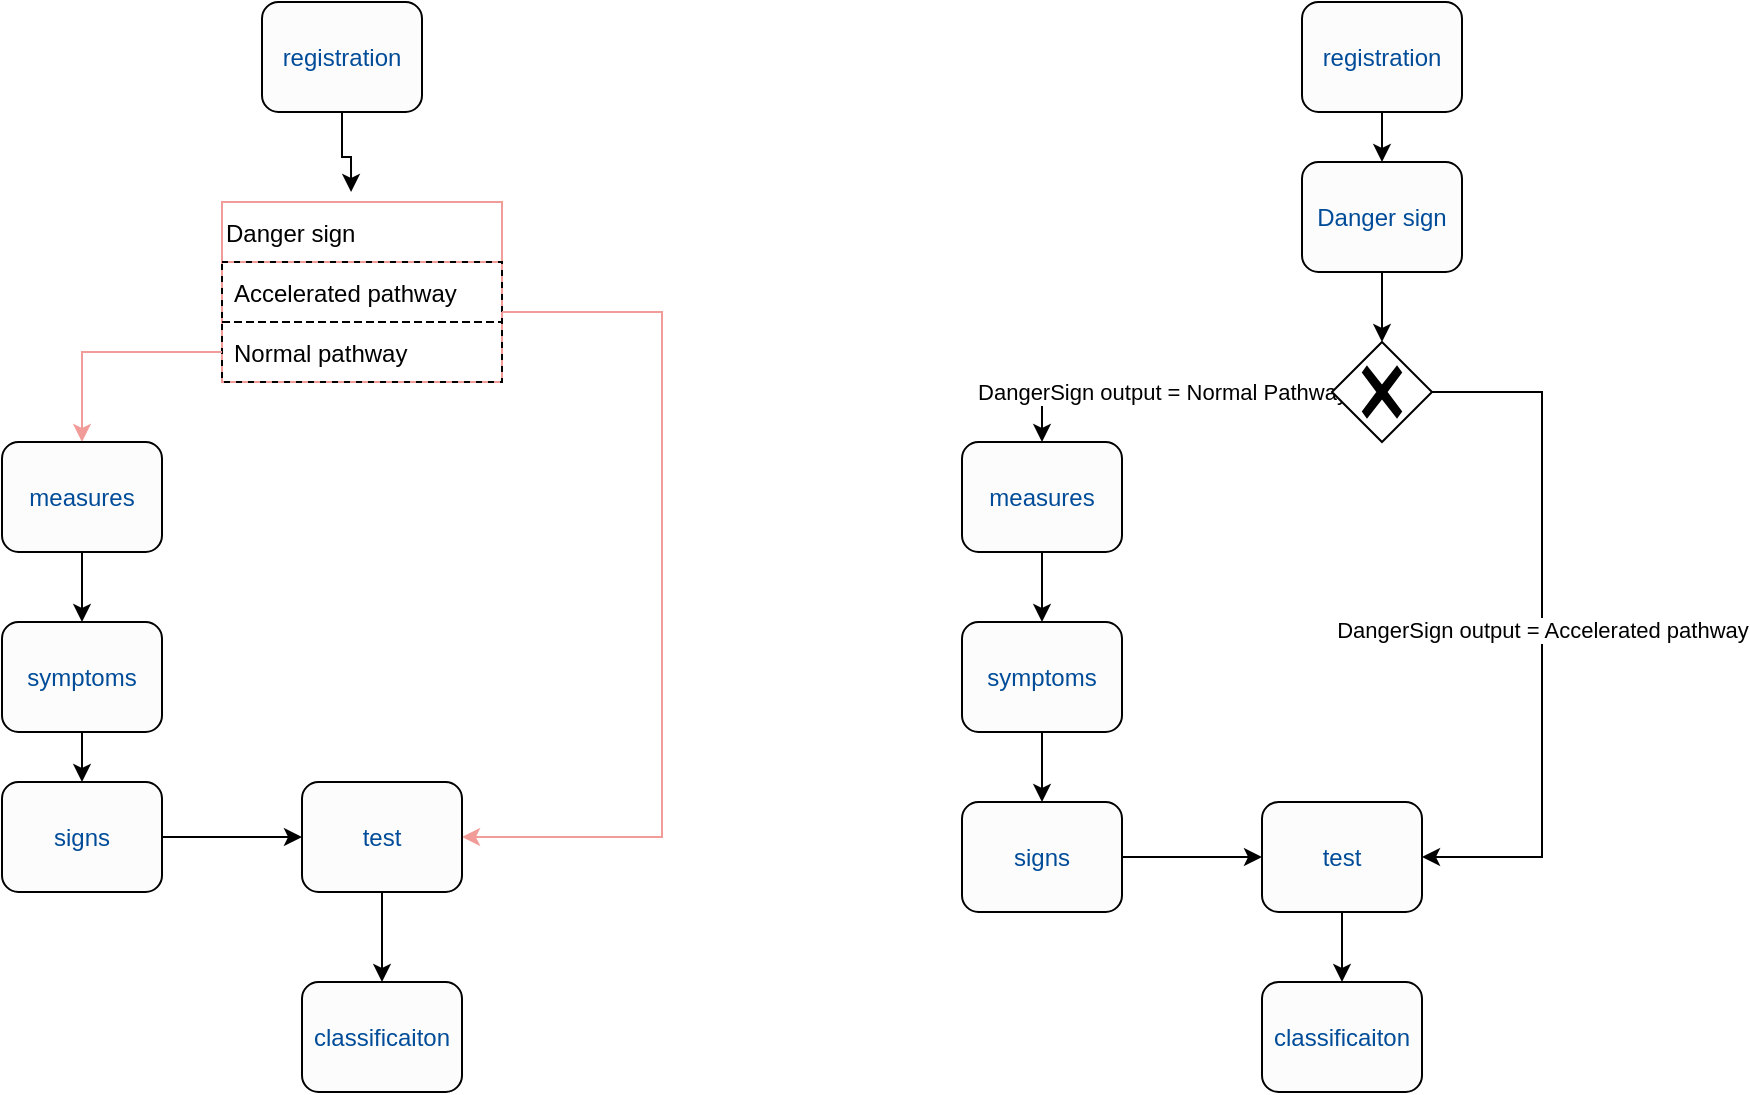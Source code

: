 <mxfile version="24.5.3" type="device" pages="7">
  <diagram name="multioutputs" id="8ZaUKaGjVHXWcSoaEFx0">
    <mxGraphModel dx="2954" dy="1239" grid="1" gridSize="10" guides="1" tooltips="1" connect="1" arrows="1" fold="1" page="1" pageScale="1" pageWidth="1100" pageHeight="850" math="0" shadow="0">
      <root>
        <mxCell id="0" />
        <mxCell id="1" parent="0" />
        <UserObject label="Danger sign" name="select_" odk_type="select_multiple" filter="" id="DEw1xLOs-d8HDahtHXVQ-1">
          <mxCell style="swimlane;fontStyle=0;childLayout=stackLayout;horizontal=1;startSize=30;horizontalStack=0;resizeParent=1;resizeParentMax=0;resizeLast=0;collapsible=0;marginBottom=0;fontColor=#000000;rounded=0;fillColor=none;align=left;strokeColor=#F19C99;" vertex="1" parent="1">
            <mxGeometry x="150" y="180" width="140" height="90" as="geometry" />
          </mxCell>
        </UserObject>
        <UserObject label="Accelerated pathway" name="opt_1" odk_type="select_option" id="DEw1xLOs-d8HDahtHXVQ-2">
          <mxCell style="text;strokeColor=default;fillColor=none;align=left;verticalAlign=middle;spacingLeft=4;spacingRight=4;overflow=hidden;points=[[0,0.5],[1,0.5]];portConstraint=eastwest;rotatable=0;fontColor=#000000;rounded=0;dashed=1;" vertex="1" parent="DEw1xLOs-d8HDahtHXVQ-1">
            <mxGeometry y="30" width="140" height="30" as="geometry" />
          </mxCell>
        </UserObject>
        <UserObject label="Normal pathway" name="opt_2" odk_type="select_option" id="DEw1xLOs-d8HDahtHXVQ-3">
          <mxCell style="text;strokeColor=default;fillColor=none;align=left;verticalAlign=middle;spacingLeft=4;spacingRight=4;overflow=hidden;points=[[0,0.5],[1,0.5]];portConstraint=eastwest;rotatable=0;fontColor=#000000;rounded=0;dashed=1;" vertex="1" parent="DEw1xLOs-d8HDahtHXVQ-1">
            <mxGeometry y="60" width="140" height="30" as="geometry" />
          </mxCell>
        </UserObject>
        <mxCell id="DEw1xLOs-d8HDahtHXVQ-9" style="edgeStyle=orthogonalEdgeStyle;rounded=0;orthogonalLoop=1;jettySize=auto;html=1;jumpStyle=gap;jumpSize=12;strokeColor=#F19C99;fillColor=#F8CECC;entryX=1;entryY=0.5;entryDx=0;entryDy=0;" edge="1" source="DEw1xLOs-d8HDahtHXVQ-2" parent="1" target="DEw1xLOs-d8HDahtHXVQ-23">
          <mxGeometry relative="1" as="geometry">
            <mxPoint x="452" y="255" as="targetPoint" />
            <Array as="points">
              <mxPoint x="370" y="235" />
              <mxPoint x="370" y="498" />
            </Array>
          </mxGeometry>
        </mxCell>
        <mxCell id="DEw1xLOs-d8HDahtHXVQ-10" style="edgeStyle=orthogonalEdgeStyle;rounded=0;orthogonalLoop=1;jettySize=auto;html=1;jumpStyle=gap;jumpSize=12;strokeColor=#F19C99;fillColor=#F8CECC;" edge="1" source="DEw1xLOs-d8HDahtHXVQ-3" parent="1" target="DEw1xLOs-d8HDahtHXVQ-18">
          <mxGeometry relative="1" as="geometry">
            <mxPoint x="452" y="285" as="targetPoint" />
          </mxGeometry>
        </mxCell>
        <mxCell id="DEw1xLOs-d8HDahtHXVQ-16" value="registration" style="shape=stencil(tZThCoIwFIWfZn9jcwj9jVXvsfSaQ9tkrqy3b+4atFKJUJDBPUe/e9h2JVy0pWyAJLQkfE+SJE394ssOyy3FUrYNZA61m7RKnmpAp3XWVNCp3A0EpUuwyvUuPxC68+/0DxeZ0dpDlNFt5Lz5HiaV9t/SO8KG9o+oajz/Ag4sqiyox9+Zm3QFKlsjacx85V426ULUOCtb5aSWobI/mVx4ZeoSc3GSWXW25qrz0STBsf0QzV/uj8GLx3Ik0ERbLgpjYSZPoeoaZ3dq78bd0PSLHVT8lQThCQ==);whiteSpace=wrap;html=1;fontSize=12;align=center;fillColor=#FCFCFC;strokeColor=#000000;fontColor=#004C99;" vertex="1" parent="1">
          <mxGeometry x="170" y="80" width="80" height="55" as="geometry" />
        </mxCell>
        <mxCell id="DEw1xLOs-d8HDahtHXVQ-17" style="edgeStyle=orthogonalEdgeStyle;rounded=0;orthogonalLoop=1;jettySize=auto;html=1;entryX=0.461;entryY=-0.056;entryDx=0;entryDy=0;entryPerimeter=0;" edge="1" parent="1" source="DEw1xLOs-d8HDahtHXVQ-16" target="DEw1xLOs-d8HDahtHXVQ-1">
          <mxGeometry relative="1" as="geometry" />
        </mxCell>
        <mxCell id="DEw1xLOs-d8HDahtHXVQ-21" style="edgeStyle=orthogonalEdgeStyle;rounded=0;orthogonalLoop=1;jettySize=auto;html=1;" edge="1" parent="1" source="DEw1xLOs-d8HDahtHXVQ-18" target="DEw1xLOs-d8HDahtHXVQ-20">
          <mxGeometry relative="1" as="geometry" />
        </mxCell>
        <mxCell id="DEw1xLOs-d8HDahtHXVQ-18" value="measures" style="shape=stencil(tZThCoIwFIWfZn9jcwj9jVXvsfSaQ9tkrqy3b+4atFKJUJDBPUe/e9h2JVy0pWyAJLQkfE+SJE394ssOyy3FUrYNZA61m7RKnmpAp3XWVNCp3A0EpUuwyvUuPxC68+/0DxeZ0dpDlNFt5Lz5HiaV9t/SO8KG9o+oajz/Ag4sqiyox9+Zm3QFKlsjacx85V426ULUOCtb5aSWobI/mVx4ZeoSc3GSWXW25qrz0STBsf0QzV/uj8GLx3Ik0ERbLgpjYSZPoeoaZ3dq78bd0PSLHVT8lQThCQ==);whiteSpace=wrap;html=1;fontSize=12;align=center;fillColor=#FCFCFC;strokeColor=#000000;fontColor=#004C99;" vertex="1" parent="1">
          <mxGeometry x="40" y="300" width="80" height="55" as="geometry" />
        </mxCell>
        <mxCell id="DEw1xLOs-d8HDahtHXVQ-24" style="edgeStyle=orthogonalEdgeStyle;rounded=0;orthogonalLoop=1;jettySize=auto;html=1;entryX=0;entryY=0.5;entryDx=0;entryDy=0;" edge="1" parent="1" source="DEw1xLOs-d8HDahtHXVQ-19" target="DEw1xLOs-d8HDahtHXVQ-23">
          <mxGeometry relative="1" as="geometry">
            <Array as="points">
              <mxPoint x="190" y="498" />
            </Array>
          </mxGeometry>
        </mxCell>
        <mxCell id="DEw1xLOs-d8HDahtHXVQ-19" value="signs" style="shape=stencil(tZThCoIwFIWfZn9jcwj9jVXvsfSaQ9tkrqy3b+4atFKJUJDBPUe/e9h2JVy0pWyAJLQkfE+SJE394ssOyy3FUrYNZA61m7RKnmpAp3XWVNCp3A0EpUuwyvUuPxC68+/0DxeZ0dpDlNFt5Lz5HiaV9t/SO8KG9o+oajz/Ag4sqiyox9+Zm3QFKlsjacx85V426ULUOCtb5aSWobI/mVx4ZeoSc3GSWXW25qrz0STBsf0QzV/uj8GLx3Ik0ERbLgpjYSZPoeoaZ3dq78bd0PSLHVT8lQThCQ==);whiteSpace=wrap;html=1;fontSize=12;align=center;fillColor=#FCFCFC;strokeColor=#000000;fontColor=#004C99;" vertex="1" parent="1">
          <mxGeometry x="40" y="470" width="80" height="55" as="geometry" />
        </mxCell>
        <mxCell id="DEw1xLOs-d8HDahtHXVQ-22" style="edgeStyle=orthogonalEdgeStyle;rounded=0;orthogonalLoop=1;jettySize=auto;html=1;" edge="1" parent="1" source="DEw1xLOs-d8HDahtHXVQ-20" target="DEw1xLOs-d8HDahtHXVQ-19">
          <mxGeometry relative="1" as="geometry" />
        </mxCell>
        <mxCell id="DEw1xLOs-d8HDahtHXVQ-20" value="symptoms" style="shape=stencil(tZThCoIwFIWfZn9jcwj9jVXvsfSaQ9tkrqy3b+4atFKJUJDBPUe/e9h2JVy0pWyAJLQkfE+SJE394ssOyy3FUrYNZA61m7RKnmpAp3XWVNCp3A0EpUuwyvUuPxC68+/0DxeZ0dpDlNFt5Lz5HiaV9t/SO8KG9o+oajz/Ag4sqiyox9+Zm3QFKlsjacx85V426ULUOCtb5aSWobI/mVx4ZeoSc3GSWXW25qrz0STBsf0QzV/uj8GLx3Ik0ERbLgpjYSZPoeoaZ3dq78bd0PSLHVT8lQThCQ==);whiteSpace=wrap;html=1;fontSize=12;align=center;fillColor=#FCFCFC;strokeColor=#000000;fontColor=#004C99;" vertex="1" parent="1">
          <mxGeometry x="40" y="390" width="80" height="55" as="geometry" />
        </mxCell>
        <mxCell id="DEw1xLOs-d8HDahtHXVQ-26" style="edgeStyle=orthogonalEdgeStyle;rounded=0;orthogonalLoop=1;jettySize=auto;html=1;" edge="1" parent="1" source="DEw1xLOs-d8HDahtHXVQ-23" target="DEw1xLOs-d8HDahtHXVQ-25">
          <mxGeometry relative="1" as="geometry" />
        </mxCell>
        <mxCell id="DEw1xLOs-d8HDahtHXVQ-23" value="test" style="shape=stencil(tZThCoIwFIWfZn9jcwj9jVXvsfSaQ9tkrqy3b+4atFKJUJDBPUe/e9h2JVy0pWyAJLQkfE+SJE394ssOyy3FUrYNZA61m7RKnmpAp3XWVNCp3A0EpUuwyvUuPxC68+/0DxeZ0dpDlNFt5Lz5HiaV9t/SO8KG9o+oajz/Ag4sqiyox9+Zm3QFKlsjacx85V426ULUOCtb5aSWobI/mVx4ZeoSc3GSWXW25qrz0STBsf0QzV/uj8GLx3Ik0ERbLgpjYSZPoeoaZ3dq78bd0PSLHVT8lQThCQ==);whiteSpace=wrap;html=1;fontSize=12;align=center;fillColor=#FCFCFC;strokeColor=#000000;fontColor=#004C99;" vertex="1" parent="1">
          <mxGeometry x="190" y="470" width="80" height="55" as="geometry" />
        </mxCell>
        <mxCell id="DEw1xLOs-d8HDahtHXVQ-25" value="classificaiton" style="shape=stencil(tZThCoIwFIWfZn9jcwj9jVXvsfSaQ9tkrqy3b+4atFKJUJDBPUe/e9h2JVy0pWyAJLQkfE+SJE394ssOyy3FUrYNZA61m7RKnmpAp3XWVNCp3A0EpUuwyvUuPxC68+/0DxeZ0dpDlNFt5Lz5HiaV9t/SO8KG9o+oajz/Ag4sqiyox9+Zm3QFKlsjacx85V426ULUOCtb5aSWobI/mVx4ZeoSc3GSWXW25qrz0STBsf0QzV/uj8GLx3Ik0ERbLgpjYSZPoeoaZ3dq78bd0PSLHVT8lQThCQ==);whiteSpace=wrap;html=1;fontSize=12;align=center;fillColor=#FCFCFC;strokeColor=#000000;fontColor=#004C99;" vertex="1" parent="1">
          <mxGeometry x="190" y="570" width="80" height="55" as="geometry" />
        </mxCell>
        <mxCell id="DEw1xLOs-d8HDahtHXVQ-32" value="registration" style="shape=stencil(tZThCoIwFIWfZn9jcwj9jVXvsfSaQ9tkrqy3b+4atFKJUJDBPUe/e9h2JVy0pWyAJLQkfE+SJE394ssOyy3FUrYNZA61m7RKnmpAp3XWVNCp3A0EpUuwyvUuPxC68+/0DxeZ0dpDlNFt5Lz5HiaV9t/SO8KG9o+oajz/Ag4sqiyox9+Zm3QFKlsjacx85V426ULUOCtb5aSWobI/mVx4ZeoSc3GSWXW25qrz0STBsf0QzV/uj8GLx3Ik0ERbLgpjYSZPoeoaZ3dq78bd0PSLHVT8lQThCQ==);whiteSpace=wrap;html=1;fontSize=12;align=center;fillColor=#FCFCFC;strokeColor=#000000;fontColor=#004C99;" vertex="1" parent="1">
          <mxGeometry x="690" y="80" width="80" height="55" as="geometry" />
        </mxCell>
        <mxCell id="DEw1xLOs-d8HDahtHXVQ-33" style="edgeStyle=orthogonalEdgeStyle;rounded=0;orthogonalLoop=1;jettySize=auto;html=1;" edge="1" parent="1" source="DEw1xLOs-d8HDahtHXVQ-32" target="DEw1xLOs-d8HDahtHXVQ-43">
          <mxGeometry relative="1" as="geometry">
            <mxPoint x="724.54" y="184.96" as="targetPoint" />
          </mxGeometry>
        </mxCell>
        <mxCell id="DEw1xLOs-d8HDahtHXVQ-34" style="edgeStyle=orthogonalEdgeStyle;rounded=0;orthogonalLoop=1;jettySize=auto;html=1;" edge="1" parent="1" source="DEw1xLOs-d8HDahtHXVQ-35" target="DEw1xLOs-d8HDahtHXVQ-39">
          <mxGeometry relative="1" as="geometry" />
        </mxCell>
        <mxCell id="DEw1xLOs-d8HDahtHXVQ-35" value="measures" style="shape=stencil(tZThCoIwFIWfZn9jcwj9jVXvsfSaQ9tkrqy3b+4atFKJUJDBPUe/e9h2JVy0pWyAJLQkfE+SJE394ssOyy3FUrYNZA61m7RKnmpAp3XWVNCp3A0EpUuwyvUuPxC68+/0DxeZ0dpDlNFt5Lz5HiaV9t/SO8KG9o+oajz/Ag4sqiyox9+Zm3QFKlsjacx85V426ULUOCtb5aSWobI/mVx4ZeoSc3GSWXW25qrz0STBsf0QzV/uj8GLx3Ik0ERbLgpjYSZPoeoaZ3dq78bd0PSLHVT8lQThCQ==);whiteSpace=wrap;html=1;fontSize=12;align=center;fillColor=#FCFCFC;strokeColor=#000000;fontColor=#004C99;" vertex="1" parent="1">
          <mxGeometry x="520" y="300" width="80" height="55" as="geometry" />
        </mxCell>
        <mxCell id="DEw1xLOs-d8HDahtHXVQ-36" style="edgeStyle=orthogonalEdgeStyle;rounded=0;orthogonalLoop=1;jettySize=auto;html=1;" edge="1" parent="1" source="DEw1xLOs-d8HDahtHXVQ-37" target="DEw1xLOs-d8HDahtHXVQ-41">
          <mxGeometry relative="1" as="geometry" />
        </mxCell>
        <mxCell id="DEw1xLOs-d8HDahtHXVQ-37" value="signs" style="shape=stencil(tZThCoIwFIWfZn9jcwj9jVXvsfSaQ9tkrqy3b+4atFKJUJDBPUe/e9h2JVy0pWyAJLQkfE+SJE394ssOyy3FUrYNZA61m7RKnmpAp3XWVNCp3A0EpUuwyvUuPxC68+/0DxeZ0dpDlNFt5Lz5HiaV9t/SO8KG9o+oajz/Ag4sqiyox9+Zm3QFKlsjacx85V426ULUOCtb5aSWobI/mVx4ZeoSc3GSWXW25qrz0STBsf0QzV/uj8GLx3Ik0ERbLgpjYSZPoeoaZ3dq78bd0PSLHVT8lQThCQ==);whiteSpace=wrap;html=1;fontSize=12;align=center;fillColor=#FCFCFC;strokeColor=#000000;fontColor=#004C99;" vertex="1" parent="1">
          <mxGeometry x="520" y="480" width="80" height="55" as="geometry" />
        </mxCell>
        <mxCell id="DEw1xLOs-d8HDahtHXVQ-38" style="edgeStyle=orthogonalEdgeStyle;rounded=0;orthogonalLoop=1;jettySize=auto;html=1;" edge="1" parent="1" source="DEw1xLOs-d8HDahtHXVQ-39" target="DEw1xLOs-d8HDahtHXVQ-37">
          <mxGeometry relative="1" as="geometry" />
        </mxCell>
        <mxCell id="DEw1xLOs-d8HDahtHXVQ-39" value="symptoms" style="shape=stencil(tZThCoIwFIWfZn9jcwj9jVXvsfSaQ9tkrqy3b+4atFKJUJDBPUe/e9h2JVy0pWyAJLQkfE+SJE394ssOyy3FUrYNZA61m7RKnmpAp3XWVNCp3A0EpUuwyvUuPxC68+/0DxeZ0dpDlNFt5Lz5HiaV9t/SO8KG9o+oajz/Ag4sqiyox9+Zm3QFKlsjacx85V426ULUOCtb5aSWobI/mVx4ZeoSc3GSWXW25qrz0STBsf0QzV/uj8GLx3Ik0ERbLgpjYSZPoeoaZ3dq78bd0PSLHVT8lQThCQ==);whiteSpace=wrap;html=1;fontSize=12;align=center;fillColor=#FCFCFC;strokeColor=#000000;fontColor=#004C99;" vertex="1" parent="1">
          <mxGeometry x="520" y="390" width="80" height="55" as="geometry" />
        </mxCell>
        <mxCell id="DEw1xLOs-d8HDahtHXVQ-40" style="edgeStyle=orthogonalEdgeStyle;rounded=0;orthogonalLoop=1;jettySize=auto;html=1;" edge="1" parent="1" source="DEw1xLOs-d8HDahtHXVQ-41" target="DEw1xLOs-d8HDahtHXVQ-42">
          <mxGeometry relative="1" as="geometry" />
        </mxCell>
        <mxCell id="DEw1xLOs-d8HDahtHXVQ-41" value="test" style="shape=stencil(tZThCoIwFIWfZn9jcwj9jVXvsfSaQ9tkrqy3b+4atFKJUJDBPUe/e9h2JVy0pWyAJLQkfE+SJE394ssOyy3FUrYNZA61m7RKnmpAp3XWVNCp3A0EpUuwyvUuPxC68+/0DxeZ0dpDlNFt5Lz5HiaV9t/SO8KG9o+oajz/Ag4sqiyox9+Zm3QFKlsjacx85V426ULUOCtb5aSWobI/mVx4ZeoSc3GSWXW25qrz0STBsf0QzV/uj8GLx3Ik0ERbLgpjYSZPoeoaZ3dq78bd0PSLHVT8lQThCQ==);whiteSpace=wrap;html=1;fontSize=12;align=center;fillColor=#FCFCFC;strokeColor=#000000;fontColor=#004C99;" vertex="1" parent="1">
          <mxGeometry x="670" y="480" width="80" height="55" as="geometry" />
        </mxCell>
        <mxCell id="DEw1xLOs-d8HDahtHXVQ-42" value="classificaiton" style="shape=stencil(tZThCoIwFIWfZn9jcwj9jVXvsfSaQ9tkrqy3b+4atFKJUJDBPUe/e9h2JVy0pWyAJLQkfE+SJE394ssOyy3FUrYNZA61m7RKnmpAp3XWVNCp3A0EpUuwyvUuPxC68+/0DxeZ0dpDlNFt5Lz5HiaV9t/SO8KG9o+oajz/Ag4sqiyox9+Zm3QFKlsjacx85V426ULUOCtb5aSWobI/mVx4ZeoSc3GSWXW25qrz0STBsf0QzV/uj8GLx3Ik0ERbLgpjYSZPoeoaZ3dq78bd0PSLHVT8lQThCQ==);whiteSpace=wrap;html=1;fontSize=12;align=center;fillColor=#FCFCFC;strokeColor=#000000;fontColor=#004C99;" vertex="1" parent="1">
          <mxGeometry x="670" y="570" width="80" height="55" as="geometry" />
        </mxCell>
        <mxCell id="DEw1xLOs-d8HDahtHXVQ-45" style="edgeStyle=orthogonalEdgeStyle;rounded=0;orthogonalLoop=1;jettySize=auto;html=1;" edge="1" parent="1" source="DEw1xLOs-d8HDahtHXVQ-43" target="DEw1xLOs-d8HDahtHXVQ-44">
          <mxGeometry relative="1" as="geometry" />
        </mxCell>
        <mxCell id="DEw1xLOs-d8HDahtHXVQ-43" value="Danger sign" style="shape=stencil(tZThCoIwFIWfZn9jcwj9jVXvsfSaQ9tkrqy3b+4atFKJUJDBPUe/e9h2JVy0pWyAJLQkfE+SJE394ssOyy3FUrYNZA61m7RKnmpAp3XWVNCp3A0EpUuwyvUuPxC68+/0DxeZ0dpDlNFt5Lz5HiaV9t/SO8KG9o+oajz/Ag4sqiyox9+Zm3QFKlsjacx85V426ULUOCtb5aSWobI/mVx4ZeoSc3GSWXW25qrz0STBsf0QzV/uj8GLx3Ik0ERbLgpjYSZPoeoaZ3dq78bd0PSLHVT8lQThCQ==);whiteSpace=wrap;html=1;fontSize=12;align=center;fillColor=#FCFCFC;strokeColor=#000000;fontColor=#004C99;" vertex="1" parent="1">
          <mxGeometry x="690" y="160" width="80" height="55" as="geometry" />
        </mxCell>
        <mxCell id="DEw1xLOs-d8HDahtHXVQ-46" value="DangerSign output = Normal Pathway" style="edgeStyle=orthogonalEdgeStyle;rounded=0;orthogonalLoop=1;jettySize=auto;html=1;entryX=0.5;entryY=0;entryDx=0;entryDy=0;" edge="1" parent="1" source="DEw1xLOs-d8HDahtHXVQ-44" target="DEw1xLOs-d8HDahtHXVQ-35">
          <mxGeometry relative="1" as="geometry" />
        </mxCell>
        <mxCell id="DEw1xLOs-d8HDahtHXVQ-47" value="DangerSign output = Accelerated pathway" style="edgeStyle=orthogonalEdgeStyle;rounded=0;orthogonalLoop=1;jettySize=auto;html=1;entryX=1;entryY=0.5;entryDx=0;entryDy=0;" edge="1" parent="1" source="DEw1xLOs-d8HDahtHXVQ-44" target="DEw1xLOs-d8HDahtHXVQ-41">
          <mxGeometry relative="1" as="geometry">
            <Array as="points">
              <mxPoint x="810" y="275" />
              <mxPoint x="810" y="508" />
            </Array>
          </mxGeometry>
        </mxCell>
        <mxCell id="DEw1xLOs-d8HDahtHXVQ-44" value="" style="points=[[0.25,0.25,0],[0.5,0,0],[0.75,0.25,0],[1,0.5,0],[0.75,0.75,0],[0.5,1,0],[0.25,0.75,0],[0,0.5,0]];shape=mxgraph.bpmn.gateway2;html=1;verticalLabelPosition=bottom;labelBackgroundColor=#ffffff;verticalAlign=top;align=center;perimeter=rhombusPerimeter;outlineConnect=0;outline=none;symbol=none;gwType=exclusive;" vertex="1" parent="1">
          <mxGeometry x="705" y="250" width="50" height="50" as="geometry" />
        </mxCell>
      </root>
    </mxGraphModel>
  </diagram>
  <diagram id="MSLhDU-xejRjbSeuYu-Y" name="layers">
    <mxGraphModel dx="954" dy="579" grid="1" gridSize="10" guides="1" tooltips="1" connect="1" arrows="1" fold="1" page="1" pageScale="1" pageWidth="1100" pageHeight="850" math="0" shadow="0">
      <root>
        <mxCell id="0" />
        <mxCell id="1" parent="0" />
        <mxCell id="Ebi4lao7KU9TM-ptdk40-4" style="edgeStyle=orthogonalEdgeStyle;rounded=0;orthogonalLoop=1;jettySize=auto;html=1;exitX=0.5;exitY=1;exitDx=0;exitDy=0;" parent="1" edge="1">
          <mxGeometry relative="1" as="geometry">
            <mxPoint x="680" y="322" as="sourcePoint" />
            <mxPoint x="680" y="322" as="targetPoint" />
          </mxGeometry>
        </mxCell>
        <mxCell id="Ebi4lao7KU9TM-ptdk40-21" value="AUTHORING LAYERS" style="swimlane;html=1;childLayout=stackLayout;resizeParent=1;resizeParentMax=0;horizontal=1;startSize=20;horizontalStack=0;whiteSpace=wrap;" parent="1" vertex="1">
          <mxGeometry x="10" y="342" width="1080" height="380" as="geometry" />
        </mxCell>
        <mxCell id="Ebi4lao7KU9TM-ptdk40-22" value="Episode of care" style="swimlane;html=1;startSize=20;horizontal=0;fillColor=#dae8fc;strokeColor=#6c8ebf;" parent="Ebi4lao7KU9TM-ptdk40-21" vertex="1">
          <mxGeometry y="20" width="1080" height="120" as="geometry" />
        </mxCell>
        <mxCell id="Ebi4lao7KU9TM-ptdk40-13" value="first assessement" style="rounded=1;whiteSpace=wrap;html=1;" parent="Ebi4lao7KU9TM-ptdk40-22" vertex="1">
          <mxGeometry x="290" y="45" width="120" height="60" as="geometry" />
        </mxCell>
        <mxCell id="Ebi4lao7KU9TM-ptdk40-32" style="edgeStyle=orthogonalEdgeStyle;rounded=0;orthogonalLoop=1;jettySize=auto;html=1;" parent="Ebi4lao7KU9TM-ptdk40-22" source="Ebi4lao7KU9TM-ptdk40-16" target="Ebi4lao7KU9TM-ptdk40-30" edge="1">
          <mxGeometry relative="1" as="geometry" />
        </mxCell>
        <mxCell id="Ebi4lao7KU9TM-ptdk40-16" value="follow up" style="rounded=1;whiteSpace=wrap;html=1;" parent="Ebi4lao7KU9TM-ptdk40-22" vertex="1">
          <mxGeometry x="620" y="5" width="120" height="60" as="geometry" />
        </mxCell>
        <mxCell id="Ebi4lao7KU9TM-ptdk40-31" style="edgeStyle=orthogonalEdgeStyle;rounded=0;orthogonalLoop=1;jettySize=auto;html=1;" parent="Ebi4lao7KU9TM-ptdk40-22" source="Ebi4lao7KU9TM-ptdk40-18" target="Ebi4lao7KU9TM-ptdk40-30" edge="1">
          <mxGeometry relative="1" as="geometry" />
        </mxCell>
        <mxCell id="Ebi4lao7KU9TM-ptdk40-18" value="" style="points=[[0.25,0.25,0],[0.5,0,0],[0.75,0.25,0],[1,0.5,0],[0.75,0.75,0],[0.5,1,0],[0.25,0.75,0],[0,0.5,0]];shape=mxgraph.bpmn.gateway2;html=1;verticalLabelPosition=bottom;labelBackgroundColor=#ffffff;verticalAlign=top;align=center;perimeter=rhombusPerimeter;outlineConnect=0;outline=none;symbol=none;gwType=exclusive;" parent="Ebi4lao7KU9TM-ptdk40-22" vertex="1">
          <mxGeometry x="450" y="50" width="50" height="50" as="geometry" />
        </mxCell>
        <mxCell id="Ebi4lao7KU9TM-ptdk40-15" style="edgeStyle=orthogonalEdgeStyle;rounded=0;orthogonalLoop=1;jettySize=auto;html=1;" parent="Ebi4lao7KU9TM-ptdk40-22" source="Ebi4lao7KU9TM-ptdk40-34" target="Ebi4lao7KU9TM-ptdk40-13" edge="1">
          <mxGeometry relative="1" as="geometry">
            <mxPoint x="190" y="75" as="sourcePoint" />
          </mxGeometry>
        </mxCell>
        <mxCell id="Ebi4lao7KU9TM-ptdk40-19" style="edgeStyle=orthogonalEdgeStyle;rounded=0;orthogonalLoop=1;jettySize=auto;html=1;" parent="Ebi4lao7KU9TM-ptdk40-22" source="Ebi4lao7KU9TM-ptdk40-13" target="Ebi4lao7KU9TM-ptdk40-18" edge="1">
          <mxGeometry relative="1" as="geometry" />
        </mxCell>
        <mxCell id="Ebi4lao7KU9TM-ptdk40-17" value="needs followup" style="edgeStyle=orthogonalEdgeStyle;rounded=0;orthogonalLoop=1;jettySize=auto;html=1;" parent="Ebi4lao7KU9TM-ptdk40-22" source="Ebi4lao7KU9TM-ptdk40-18" target="Ebi4lao7KU9TM-ptdk40-16" edge="1">
          <mxGeometry relative="1" as="geometry" />
        </mxCell>
        <mxCell id="Ebi4lao7KU9TM-ptdk40-30" value="" style="points=[[0.145,0.145,0],[0.5,0,0],[0.855,0.145,0],[1,0.5,0],[0.855,0.855,0],[0.5,1,0],[0.145,0.855,0],[0,0.5,0]];shape=mxgraph.bpmn.event;html=1;verticalLabelPosition=bottom;labelBackgroundColor=#ffffff;verticalAlign=top;align=center;perimeter=ellipsePerimeter;outlineConnect=0;aspect=fixed;outline=end;symbol=terminate2;" parent="Ebi4lao7KU9TM-ptdk40-22" vertex="1">
          <mxGeometry x="860" y="50" width="50" height="50" as="geometry" />
        </mxCell>
        <mxCell id="Ebi4lao7KU9TM-ptdk40-34" value="" style="points=[[0.145,0.145,0],[0.5,0,0],[0.855,0.145,0],[1,0.5,0],[0.855,0.855,0],[0.5,1,0],[0.145,0.855,0],[0,0.5,0]];shape=mxgraph.bpmn.event;html=1;verticalLabelPosition=bottom;labelBackgroundColor=#ffffff;verticalAlign=top;align=center;perimeter=ellipsePerimeter;outlineConnect=0;aspect=fixed;outline=standard;symbol=general;" parent="Ebi4lao7KU9TM-ptdk40-22" vertex="1">
          <mxGeometry x="120" y="50" width="50" height="50" as="geometry" />
        </mxCell>
        <mxCell id="Ebi4lao7KU9TM-ptdk40-23" value="Encounter" style="swimlane;html=1;startSize=20;horizontal=0;fillColor=#dae8fc;strokeColor=#6c8ebf;" parent="Ebi4lao7KU9TM-ptdk40-21" vertex="1">
          <mxGeometry y="140" width="1080" height="120" as="geometry" />
        </mxCell>
        <mxCell id="Ebi4lao7KU9TM-ptdk40-35" style="edgeStyle=orthogonalEdgeStyle;rounded=0;orthogonalLoop=1;jettySize=auto;html=1;entryX=0;entryY=0.5;entryDx=0;entryDy=0;" parent="Ebi4lao7KU9TM-ptdk40-23" source="Ebi4lao7KU9TM-ptdk40-33" target="Ebi4lao7KU9TM-ptdk40-3" edge="1">
          <mxGeometry relative="1" as="geometry" />
        </mxCell>
        <mxCell id="Ebi4lao7KU9TM-ptdk40-33" value="" style="points=[[0.145,0.145,0],[0.5,0,0],[0.855,0.145,0],[1,0.5,0],[0.855,0.855,0],[0.5,1,0],[0.145,0.855,0],[0,0.5,0]];shape=mxgraph.bpmn.event;html=1;verticalLabelPosition=bottom;labelBackgroundColor=#ffffff;verticalAlign=top;align=center;perimeter=ellipsePerimeter;outlineConnect=0;aspect=fixed;outline=standard;symbol=general;" parent="Ebi4lao7KU9TM-ptdk40-23" vertex="1">
          <mxGeometry x="110" y="35" width="50" height="50" as="geometry" />
        </mxCell>
        <mxCell id="Ebi4lao7KU9TM-ptdk40-3" value="registration" style="rounded=1;whiteSpace=wrap;html=1;" parent="Ebi4lao7KU9TM-ptdk40-23" vertex="1">
          <mxGeometry x="210" y="30" width="120" height="60" as="geometry" />
        </mxCell>
        <mxCell id="Ebi4lao7KU9TM-ptdk40-5" value="triage" style="whiteSpace=wrap;html=1;rounded=1;" parent="Ebi4lao7KU9TM-ptdk40-23" vertex="1">
          <mxGeometry x="410" y="30" width="120" height="60" as="geometry" />
        </mxCell>
        <mxCell id="Ebi4lao7KU9TM-ptdk40-38" value="" style="edgeStyle=orthogonalEdgeStyle;rounded=0;orthogonalLoop=1;jettySize=auto;html=1;" parent="Ebi4lao7KU9TM-ptdk40-23" source="Ebi4lao7KU9TM-ptdk40-9" target="Ebi4lao7KU9TM-ptdk40-37" edge="1">
          <mxGeometry relative="1" as="geometry" />
        </mxCell>
        <mxCell id="Ebi4lao7KU9TM-ptdk40-9" value="Symptoms ans signs" style="whiteSpace=wrap;html=1;rounded=1;" parent="Ebi4lao7KU9TM-ptdk40-23" vertex="1">
          <mxGeometry x="600" y="30" width="120" height="60" as="geometry" />
        </mxCell>
        <mxCell id="Ebi4lao7KU9TM-ptdk40-6" value="" style="edgeStyle=orthogonalEdgeStyle;rounded=0;orthogonalLoop=1;jettySize=auto;html=1;" parent="Ebi4lao7KU9TM-ptdk40-23" source="Ebi4lao7KU9TM-ptdk40-3" target="Ebi4lao7KU9TM-ptdk40-5" edge="1">
          <mxGeometry relative="1" as="geometry" />
        </mxCell>
        <mxCell id="Ebi4lao7KU9TM-ptdk40-10" value="" style="edgeStyle=orthogonalEdgeStyle;rounded=0;orthogonalLoop=1;jettySize=auto;html=1;" parent="Ebi4lao7KU9TM-ptdk40-23" source="Ebi4lao7KU9TM-ptdk40-5" target="Ebi4lao7KU9TM-ptdk40-9" edge="1">
          <mxGeometry relative="1" as="geometry" />
        </mxCell>
        <mxCell id="Ebi4lao7KU9TM-ptdk40-36" value="" style="points=[[0.145,0.145,0],[0.5,0,0],[0.855,0.145,0],[1,0.5,0],[0.855,0.855,0],[0.5,1,0],[0.145,0.855,0],[0,0.5,0]];shape=mxgraph.bpmn.event;html=1;verticalLabelPosition=bottom;labelBackgroundColor=#ffffff;verticalAlign=top;align=center;perimeter=ellipsePerimeter;outlineConnect=0;aspect=fixed;outline=end;symbol=terminate2;" parent="Ebi4lao7KU9TM-ptdk40-23" vertex="1">
          <mxGeometry x="970" y="35" width="50" height="50" as="geometry" />
        </mxCell>
        <mxCell id="Ebi4lao7KU9TM-ptdk40-37" value="Classificaiton and treatment" style="whiteSpace=wrap;html=1;rounded=1;" parent="Ebi4lao7KU9TM-ptdk40-23" vertex="1">
          <mxGeometry x="800" y="30" width="120" height="60" as="geometry" />
        </mxCell>
        <mxCell id="Ebi4lao7KU9TM-ptdk40-39" style="edgeStyle=orthogonalEdgeStyle;rounded=0;orthogonalLoop=1;jettySize=auto;html=1;" parent="Ebi4lao7KU9TM-ptdk40-23" source="Ebi4lao7KU9TM-ptdk40-37" target="Ebi4lao7KU9TM-ptdk40-36" edge="1">
          <mxGeometry relative="1" as="geometry" />
        </mxCell>
        <mxCell id="Ebi4lao7KU9TM-ptdk40-52" value="" style="shape=flexArrow;endArrow=classic;html=1;rounded=0;entryX=0.925;entryY=0.967;entryDx=0;entryDy=0;entryPerimeter=0;" parent="Ebi4lao7KU9TM-ptdk40-23" source="Ebi4lao7KU9TM-ptdk40-36" edge="1">
          <mxGeometry width="50" height="50" relative="1" as="geometry">
            <mxPoint x="1069" y="62" as="sourcePoint" />
            <mxPoint x="410" y="-22" as="targetPoint" />
          </mxGeometry>
        </mxCell>
        <mxCell id="Ebi4lao7KU9TM-ptdk40-24" value="Implementation" style="swimlane;html=1;startSize=20;horizontal=0;fillColor=#d5e8d4;strokeColor=#82b366;" parent="Ebi4lao7KU9TM-ptdk40-21" vertex="1">
          <mxGeometry y="260" width="1080" height="120" as="geometry" />
        </mxCell>
        <mxCell id="Ebi4lao7KU9TM-ptdk40-50" style="edgeStyle=orthogonalEdgeStyle;rounded=0;orthogonalLoop=1;jettySize=auto;html=1;" parent="Ebi4lao7KU9TM-ptdk40-24" source="Ebi4lao7KU9TM-ptdk40-42" target="Ebi4lao7KU9TM-ptdk40-47" edge="1">
          <mxGeometry relative="1" as="geometry" />
        </mxCell>
        <mxCell id="Ebi4lao7KU9TM-ptdk40-42" value="" style="points=[[0.145,0.145,0],[0.5,0,0],[0.855,0.145,0],[1,0.5,0],[0.855,0.855,0],[0.5,1,0],[0.145,0.855,0],[0,0.5,0]];shape=mxgraph.bpmn.event;html=1;verticalLabelPosition=bottom;labelBackgroundColor=#ffffff;verticalAlign=top;align=center;perimeter=ellipsePerimeter;outlineConnect=0;aspect=fixed;outline=standard;symbol=general;" parent="Ebi4lao7KU9TM-ptdk40-24" vertex="1">
          <mxGeometry x="120" y="35" width="50" height="50" as="geometry" />
        </mxCell>
        <mxCell id="Ebi4lao7KU9TM-ptdk40-43" value="" style="points=[[0.145,0.145,0],[0.5,0,0],[0.855,0.145,0],[1,0.5,0],[0.855,0.855,0],[0.5,1,0],[0.145,0.855,0],[0,0.5,0]];shape=mxgraph.bpmn.event;html=1;verticalLabelPosition=bottom;labelBackgroundColor=#ffffff;verticalAlign=top;align=center;perimeter=ellipsePerimeter;outlineConnect=0;aspect=fixed;outline=end;symbol=terminate2;" parent="Ebi4lao7KU9TM-ptdk40-24" vertex="1">
          <mxGeometry x="980" y="30" width="50" height="50" as="geometry" />
        </mxCell>
        <mxCell id="Ebi4lao7KU9TM-ptdk40-49" style="edgeStyle=orthogonalEdgeStyle;rounded=0;orthogonalLoop=1;jettySize=auto;html=1;" parent="Ebi4lao7KU9TM-ptdk40-24" source="Ebi4lao7KU9TM-ptdk40-47" target="Ebi4lao7KU9TM-ptdk40-48" edge="1">
          <mxGeometry relative="1" as="geometry" />
        </mxCell>
        <mxCell id="Ebi4lao7KU9TM-ptdk40-47" value="Age of the patient" style="rounded=1;whiteSpace=wrap;html=1;" parent="Ebi4lao7KU9TM-ptdk40-24" vertex="1">
          <mxGeometry x="210" y="30" width="120" height="60" as="geometry" />
        </mxCell>
        <mxCell id="Ebi4lao7KU9TM-ptdk40-54" style="edgeStyle=orthogonalEdgeStyle;rounded=0;orthogonalLoop=1;jettySize=auto;html=1;" parent="Ebi4lao7KU9TM-ptdk40-24" source="Ebi4lao7KU9TM-ptdk40-48" target="Ebi4lao7KU9TM-ptdk40-53" edge="1">
          <mxGeometry relative="1" as="geometry" />
        </mxCell>
        <mxCell id="Ebi4lao7KU9TM-ptdk40-48" value="sex of the patient" style="rounded=1;whiteSpace=wrap;html=1;" parent="Ebi4lao7KU9TM-ptdk40-24" vertex="1">
          <mxGeometry x="400" y="30" width="120" height="60" as="geometry" />
        </mxCell>
        <mxCell id="Ebi4lao7KU9TM-ptdk40-55" style="edgeStyle=orthogonalEdgeStyle;rounded=0;orthogonalLoop=1;jettySize=auto;html=1;" parent="Ebi4lao7KU9TM-ptdk40-24" source="Ebi4lao7KU9TM-ptdk40-53" target="Ebi4lao7KU9TM-ptdk40-43" edge="1">
          <mxGeometry relative="1" as="geometry" />
        </mxCell>
        <mxCell id="Ebi4lao7KU9TM-ptdk40-53" value="name of the patient" style="rounded=1;whiteSpace=wrap;html=1;" parent="Ebi4lao7KU9TM-ptdk40-24" vertex="1">
          <mxGeometry x="570" y="30" width="120" height="60" as="geometry" />
        </mxCell>
        <mxCell id="Ebi4lao7KU9TM-ptdk40-51" value="" style="shape=flexArrow;endArrow=classic;html=1;rounded=0;entryX=0.925;entryY=0.967;entryDx=0;entryDy=0;entryPerimeter=0;" parent="Ebi4lao7KU9TM-ptdk40-21" source="Ebi4lao7KU9TM-ptdk40-43" target="Ebi4lao7KU9TM-ptdk40-3" edge="1">
          <mxGeometry width="50" height="50" relative="1" as="geometry">
            <mxPoint x="288" y="247" as="sourcePoint" />
            <mxPoint x="176" y="317" as="targetPoint" />
          </mxGeometry>
        </mxCell>
        <mxCell id="Ebi4lao7KU9TM-ptdk40-41" value="" style="shape=flexArrow;endArrow=classic;html=1;rounded=0;exitX=0;exitY=1;exitDx=0;exitDy=0;" parent="Ebi4lao7KU9TM-ptdk40-21" source="Ebi4lao7KU9TM-ptdk40-3" target="Ebi4lao7KU9TM-ptdk40-42" edge="1">
          <mxGeometry width="50" height="50" relative="1" as="geometry">
            <mxPoint x="278" y="237" as="sourcePoint" />
            <mxPoint x="40" y="268" as="targetPoint" />
          </mxGeometry>
        </mxCell>
        <mxCell id="Ebi4lao7KU9TM-ptdk40-40" value="" style="shape=flexArrow;endArrow=classic;html=1;rounded=0;entryX=0.855;entryY=0.145;entryDx=0;entryDy=0;entryPerimeter=0;exitX=0;exitY=0.75;exitDx=0;exitDy=0;" parent="Ebi4lao7KU9TM-ptdk40-21" source="Ebi4lao7KU9TM-ptdk40-13" target="Ebi4lao7KU9TM-ptdk40-33" edge="1">
          <mxGeometry width="50" height="50" relative="1" as="geometry">
            <mxPoint x="360" y="130" as="sourcePoint" />
            <mxPoint x="130" y="168" as="targetPoint" />
          </mxGeometry>
        </mxCell>
      </root>
    </mxGraphModel>
  </diagram>
  <diagram id="rtUXRXkPz-bV9Ql3Tx15" name="conditionnal gateway">
    <mxGraphModel dx="5908" dy="2478" grid="1" gridSize="10" guides="1" tooltips="1" connect="1" arrows="1" fold="1" page="1" pageScale="1" pageWidth="1100" pageHeight="850" math="0" shadow="0">
      <root>
        <mxCell id="0" />
        <mxCell id="1" parent="0" />
        <mxCell id="-SB1O4j0vDFqjeqBwHkG-5" style="edgeStyle=orthogonalEdgeStyle;rounded=0;orthogonalLoop=1;jettySize=auto;html=1;" edge="1" parent="1" source="-SB1O4j0vDFqjeqBwHkG-2" target="-SB1O4j0vDFqjeqBwHkG-4">
          <mxGeometry relative="1" as="geometry" />
        </mxCell>
        <mxCell id="-SB1O4j0vDFqjeqBwHkG-2" value="" style="points=[[0.145,0.145,0],[0.5,0,0],[0.855,0.145,0],[1,0.5,0],[0.855,0.855,0],[0.5,1,0],[0.145,0.855,0],[0,0.5,0]];shape=mxgraph.bpmn.event;html=1;verticalLabelPosition=bottom;labelBackgroundColor=#ffffff;verticalAlign=top;align=center;perimeter=ellipsePerimeter;outlineConnect=0;aspect=fixed;outline=standard;symbol=general;" vertex="1" parent="1">
          <mxGeometry x="90" y="120" width="50" height="50" as="geometry" />
        </mxCell>
        <mxCell id="-SB1O4j0vDFqjeqBwHkG-12" value="output=case_1" style="edgeStyle=orthogonalEdgeStyle;rounded=0;orthogonalLoop=1;jettySize=auto;html=1;" edge="1" parent="1" source="-SB1O4j0vDFqjeqBwHkG-4" target="-SB1O4j0vDFqjeqBwHkG-11">
          <mxGeometry relative="1" as="geometry" />
        </mxCell>
        <mxCell id="-SB1O4j0vDFqjeqBwHkG-4" value="My complex &lt;br&gt;exclusive gateway" style="points=[[0.25,0.25,0],[0.5,0,0],[0.75,0.25,0],[1,0.5,0],[0.75,0.75,0],[0.5,1,0],[0.25,0.75,0],[0,0.5,0]];shape=mxgraph.bpmn.gateway2;html=1;verticalLabelPosition=bottom;labelBackgroundColor=#ffffff;verticalAlign=top;align=center;perimeter=rhombusPerimeter;outlineConnect=0;outline=none;symbol=none;gwType=exclusive;" vertex="1" parent="1">
          <mxGeometry x="200" y="120" width="50" height="50" as="geometry" />
        </mxCell>
        <mxCell id="-SB1O4j0vDFqjeqBwHkG-7" style="edgeStyle=orthogonalEdgeStyle;rounded=0;orthogonalLoop=1;jettySize=auto;html=1;dashed=1;" edge="1" parent="1" source="-SB1O4j0vDFqjeqBwHkG-6" target="-SB1O4j0vDFqjeqBwHkG-4">
          <mxGeometry relative="1" as="geometry" />
        </mxCell>
        <mxCell id="-SB1O4j0vDFqjeqBwHkG-6" value="Data 1" style="shape=mxgraph.bpmn.data;labelPosition=center;verticalLabelPosition=bottom;align=center;verticalAlign=top;size=15;html=1;" vertex="1" parent="1">
          <mxGeometry x="110" y="30" width="40" height="60" as="geometry" />
        </mxCell>
        <mxCell id="-SB1O4j0vDFqjeqBwHkG-9" style="edgeStyle=orthogonalEdgeStyle;rounded=0;orthogonalLoop=1;jettySize=auto;html=1;dashed=1;" edge="1" parent="1" source="-SB1O4j0vDFqjeqBwHkG-8" target="-SB1O4j0vDFqjeqBwHkG-4">
          <mxGeometry relative="1" as="geometry" />
        </mxCell>
        <mxCell id="-SB1O4j0vDFqjeqBwHkG-8" value="Data 2" style="shape=mxgraph.bpmn.data;labelPosition=center;verticalLabelPosition=bottom;align=center;verticalAlign=top;size=15;html=1;" vertex="1" parent="1">
          <mxGeometry x="300" y="30" width="40" height="60" as="geometry" />
        </mxCell>
        <mxCell id="-SB1O4j0vDFqjeqBwHkG-11" value="" style="points=[[0.25,0,0],[0.5,0,0],[0.75,0,0],[1,0.25,0],[1,0.5,0],[1,0.75,0],[0.75,1,0],[0.5,1,0],[0.25,1,0],[0,0.75,0],[0,0.5,0],[0,0.25,0]];shape=mxgraph.bpmn.task;whiteSpace=wrap;rectStyle=rounded;size=10;html=1;container=1;expand=0;collapsible=0;taskMarker=abstract;" vertex="1" parent="1">
          <mxGeometry x="390" y="105" width="120" height="80" as="geometry" />
        </mxCell>
        <mxCell id="-SB1O4j0vDFqjeqBwHkG-13" value="output=case_2" style="edgeStyle=orthogonalEdgeStyle;rounded=0;orthogonalLoop=1;jettySize=auto;html=1;exitX=1;exitY=0.5;exitDx=0;exitDy=0;exitPerimeter=0;" edge="1" parent="1" target="-SB1O4j0vDFqjeqBwHkG-14" source="-SB1O4j0vDFqjeqBwHkG-4">
          <mxGeometry relative="1" as="geometry">
            <mxPoint x="260" y="155" as="sourcePoint" />
            <Array as="points">
              <mxPoint x="280" y="145" />
              <mxPoint x="280" y="270" />
            </Array>
          </mxGeometry>
        </mxCell>
        <mxCell id="-SB1O4j0vDFqjeqBwHkG-14" value="" style="points=[[0.25,0,0],[0.5,0,0],[0.75,0,0],[1,0.25,0],[1,0.5,0],[1,0.75,0],[0.75,1,0],[0.5,1,0],[0.25,1,0],[0,0.75,0],[0,0.5,0],[0,0.25,0]];shape=mxgraph.bpmn.task;whiteSpace=wrap;rectStyle=rounded;size=10;html=1;container=1;expand=0;collapsible=0;taskMarker=abstract;" vertex="1" parent="1">
          <mxGeometry x="390" y="230" width="120" height="80" as="geometry" />
        </mxCell>
        <mxCell id="-SB1O4j0vDFqjeqBwHkG-17" value="" style="endArrow=none;html=1;rounded=0;fillColor=#f8cecc;strokeColor=#b85450;" edge="1" parent="1">
          <mxGeometry width="50" height="50" relative="1" as="geometry">
            <mxPoint x="80" y="280" as="sourcePoint" />
            <mxPoint x="520" y="20" as="targetPoint" />
          </mxGeometry>
        </mxCell>
        <mxCell id="-SB1O4j0vDFqjeqBwHkG-18" value="" style="endArrow=none;html=1;rounded=0;fillColor=#f8cecc;strokeColor=#b85450;" edge="1" parent="1">
          <mxGeometry width="50" height="50" relative="1" as="geometry">
            <mxPoint x="80" y="20" as="sourcePoint" />
            <mxPoint x="520" y="280" as="targetPoint" />
          </mxGeometry>
        </mxCell>
        <mxCell id="-SB1O4j0vDFqjeqBwHkG-19" style="edgeStyle=orthogonalEdgeStyle;rounded=0;orthogonalLoop=1;jettySize=auto;html=1;" edge="1" parent="1" source="-SB1O4j0vDFqjeqBwHkG-20" target="-SB1O4j0vDFqjeqBwHkG-32">
          <mxGeometry relative="1" as="geometry">
            <mxPoint x="710" y="145" as="targetPoint" />
          </mxGeometry>
        </mxCell>
        <mxCell id="-SB1O4j0vDFqjeqBwHkG-20" value="" style="points=[[0.145,0.145,0],[0.5,0,0],[0.855,0.145,0],[1,0.5,0],[0.855,0.855,0],[0.5,1,0],[0.145,0.855,0],[0,0.5,0]];shape=mxgraph.bpmn.event;html=1;verticalLabelPosition=bottom;labelBackgroundColor=#ffffff;verticalAlign=top;align=center;perimeter=ellipsePerimeter;outlineConnect=0;aspect=fixed;outline=standard;symbol=general;" vertex="1" parent="1">
          <mxGeometry x="600" y="185" width="50" height="50" as="geometry" />
        </mxCell>
        <mxCell id="-SB1O4j0vDFqjeqBwHkG-21" value="output=case_1" style="edgeStyle=orthogonalEdgeStyle;rounded=0;orthogonalLoop=1;jettySize=auto;html=1;" edge="1" parent="1" source="-SB1O4j0vDFqjeqBwHkG-32" target="-SB1O4j0vDFqjeqBwHkG-27">
          <mxGeometry relative="1" as="geometry">
            <mxPoint x="760" y="145" as="sourcePoint" />
          </mxGeometry>
        </mxCell>
        <mxCell id="-SB1O4j0vDFqjeqBwHkG-23" style="edgeStyle=orthogonalEdgeStyle;rounded=0;orthogonalLoop=1;jettySize=auto;html=1;dashed=1;entryX=0.5;entryY=0;entryDx=0;entryDy=0;entryPerimeter=0;" edge="1" parent="1" source="-SB1O4j0vDFqjeqBwHkG-24" target="-SB1O4j0vDFqjeqBwHkG-32">
          <mxGeometry relative="1" as="geometry">
            <mxPoint x="735" y="120" as="targetPoint" />
          </mxGeometry>
        </mxCell>
        <mxCell id="-SB1O4j0vDFqjeqBwHkG-24" value="Data 1" style="shape=mxgraph.bpmn.data;labelPosition=center;verticalLabelPosition=bottom;align=center;verticalAlign=top;size=15;html=1;" vertex="1" parent="1">
          <mxGeometry x="620" y="30" width="40" height="60" as="geometry" />
        </mxCell>
        <mxCell id="-SB1O4j0vDFqjeqBwHkG-25" style="edgeStyle=orthogonalEdgeStyle;rounded=0;orthogonalLoop=1;jettySize=auto;html=1;dashed=1;" edge="1" parent="1" source="-SB1O4j0vDFqjeqBwHkG-26" target="-SB1O4j0vDFqjeqBwHkG-32">
          <mxGeometry relative="1" as="geometry">
            <mxPoint x="735" y="120" as="targetPoint" />
          </mxGeometry>
        </mxCell>
        <mxCell id="-SB1O4j0vDFqjeqBwHkG-26" value="Data 2" style="shape=mxgraph.bpmn.data;labelPosition=center;verticalLabelPosition=bottom;align=center;verticalAlign=top;size=15;html=1;" vertex="1" parent="1">
          <mxGeometry x="810" y="30" width="40" height="60" as="geometry" />
        </mxCell>
        <mxCell id="-SB1O4j0vDFqjeqBwHkG-27" value="" style="points=[[0.25,0,0],[0.5,0,0],[0.75,0,0],[1,0.25,0],[1,0.5,0],[1,0.75,0],[0.75,1,0],[0.5,1,0],[0.25,1,0],[0,0.75,0],[0,0.5,0],[0,0.25,0]];shape=mxgraph.bpmn.task;whiteSpace=wrap;rectStyle=rounded;size=10;html=1;container=1;expand=0;collapsible=0;taskMarker=abstract;" vertex="1" parent="1">
          <mxGeometry x="960" y="105" width="120" height="80" as="geometry" />
        </mxCell>
        <mxCell id="-SB1O4j0vDFqjeqBwHkG-28" value="output=case_2" style="edgeStyle=orthogonalEdgeStyle;rounded=0;orthogonalLoop=1;jettySize=auto;html=1;" edge="1" parent="1" source="-SB1O4j0vDFqjeqBwHkG-32" target="-SB1O4j0vDFqjeqBwHkG-29">
          <mxGeometry relative="1" as="geometry">
            <mxPoint x="760" y="145" as="sourcePoint" />
          </mxGeometry>
        </mxCell>
        <mxCell id="-SB1O4j0vDFqjeqBwHkG-29" value="" style="points=[[0.25,0,0],[0.5,0,0],[0.75,0,0],[1,0.25,0],[1,0.5,0],[1,0.75,0],[0.75,1,0],[0.5,1,0],[0.25,1,0],[0,0.75,0],[0,0.5,0],[0,0.25,0]];shape=mxgraph.bpmn.task;whiteSpace=wrap;rectStyle=rounded;size=10;html=1;container=1;expand=0;collapsible=0;taskMarker=abstract;" vertex="1" parent="1">
          <mxGeometry x="960" y="230" width="120" height="80" as="geometry" />
        </mxCell>
        <mxCell id="-SB1O4j0vDFqjeqBwHkG-32" value="" style="points=[[0.25,0,0],[0.5,0,0],[0.75,0,0],[1,0.25,0],[1,0.5,0],[1,0.75,0],[0.75,1,0],[0.5,1,0],[0.25,1,0],[0,0.75,0],[0,0.5,0],[0,0.25,0]];shape=mxgraph.bpmn.task;whiteSpace=wrap;rectStyle=rounded;size=10;html=1;container=1;expand=0;collapsible=0;taskMarker=businessRule;" vertex="1" parent="1">
          <mxGeometry x="680" y="170" width="120" height="80" as="geometry" />
        </mxCell>
        <mxCell id="-SB1O4j0vDFqjeqBwHkG-33" style="edgeStyle=orthogonalEdgeStyle;rounded=0;orthogonalLoop=1;jettySize=auto;html=1;" edge="1" parent="1" source="-SB1O4j0vDFqjeqBwHkG-34" target="-SB1O4j0vDFqjeqBwHkG-45">
          <mxGeometry relative="1" as="geometry">
            <mxPoint x="1230" y="145" as="targetPoint" />
          </mxGeometry>
        </mxCell>
        <mxCell id="-SB1O4j0vDFqjeqBwHkG-34" value="" style="points=[[0.145,0.145,0],[0.5,0,0],[0.855,0.145,0],[1,0.5,0],[0.855,0.855,0],[0.5,1,0],[0.145,0.855,0],[0,0.5,0]];shape=mxgraph.bpmn.event;html=1;verticalLabelPosition=bottom;labelBackgroundColor=#ffffff;verticalAlign=top;align=center;perimeter=ellipsePerimeter;outlineConnect=0;aspect=fixed;outline=standard;symbol=general;" vertex="1" parent="1">
          <mxGeometry x="1192" y="216" width="50" height="50" as="geometry" />
        </mxCell>
        <mxCell id="-SB1O4j0vDFqjeqBwHkG-35" value="variable=case_1" style="edgeStyle=orthogonalEdgeStyle;rounded=0;orthogonalLoop=1;jettySize=auto;html=1;" edge="1" parent="1" source="-SB1O4j0vDFqjeqBwHkG-45" target="-SB1O4j0vDFqjeqBwHkG-40">
          <mxGeometry x="-0.002" relative="1" as="geometry">
            <mxPoint x="1340" y="250" as="sourcePoint" />
            <mxPoint as="offset" />
          </mxGeometry>
        </mxCell>
        <mxCell id="-SB1O4j0vDFqjeqBwHkG-36" style="edgeStyle=orthogonalEdgeStyle;rounded=0;orthogonalLoop=1;jettySize=auto;html=1;dashed=1;entryX=0;entryY=0.5;entryDx=0;entryDy=0;entryPerimeter=0;" edge="1" parent="1" source="-SB1O4j0vDFqjeqBwHkG-37" target="-SB1O4j0vDFqjeqBwHkG-43">
          <mxGeometry relative="1" as="geometry">
            <mxPoint x="1255" y="120" as="targetPoint" />
          </mxGeometry>
        </mxCell>
        <mxCell id="-SB1O4j0vDFqjeqBwHkG-37" value="Data 1" style="shape=mxgraph.bpmn.data;labelPosition=center;verticalLabelPosition=bottom;align=center;verticalAlign=top;size=15;html=1;" vertex="1" parent="1">
          <mxGeometry x="1160" y="10" width="40" height="60" as="geometry" />
        </mxCell>
        <mxCell id="-SB1O4j0vDFqjeqBwHkG-38" style="edgeStyle=orthogonalEdgeStyle;rounded=0;orthogonalLoop=1;jettySize=auto;html=1;dashed=1;" edge="1" parent="1" source="-SB1O4j0vDFqjeqBwHkG-39" target="-SB1O4j0vDFqjeqBwHkG-43">
          <mxGeometry relative="1" as="geometry">
            <mxPoint x="1255" y="120" as="targetPoint" />
          </mxGeometry>
        </mxCell>
        <mxCell id="-SB1O4j0vDFqjeqBwHkG-39" value="Data 2" style="shape=mxgraph.bpmn.data;labelPosition=center;verticalLabelPosition=bottom;align=center;verticalAlign=top;size=15;html=1;" vertex="1" parent="1">
          <mxGeometry x="1160" y="90" width="40" height="60" as="geometry" />
        </mxCell>
        <mxCell id="-SB1O4j0vDFqjeqBwHkG-40" value="" style="points=[[0.25,0,0],[0.5,0,0],[0.75,0,0],[1,0.25,0],[1,0.5,0],[1,0.75,0],[0.75,1,0],[0.5,1,0],[0.25,1,0],[0,0.75,0],[0,0.5,0],[0,0.25,0]];shape=mxgraph.bpmn.task;whiteSpace=wrap;rectStyle=rounded;size=10;html=1;container=1;expand=0;collapsible=0;taskMarker=abstract;" vertex="1" parent="1">
          <mxGeometry x="1552" y="136" width="120" height="80" as="geometry" />
        </mxCell>
        <mxCell id="-SB1O4j0vDFqjeqBwHkG-41" value="variable=case_2" style="edgeStyle=orthogonalEdgeStyle;rounded=0;orthogonalLoop=1;jettySize=auto;html=1;" edge="1" parent="1" source="-SB1O4j0vDFqjeqBwHkG-45" target="-SB1O4j0vDFqjeqBwHkG-42">
          <mxGeometry relative="1" as="geometry">
            <mxPoint x="1350" y="350" as="sourcePoint" />
          </mxGeometry>
        </mxCell>
        <mxCell id="-SB1O4j0vDFqjeqBwHkG-42" value="" style="points=[[0.25,0,0],[0.5,0,0],[0.75,0,0],[1,0.25,0],[1,0.5,0],[1,0.75,0],[0.75,1,0],[0.5,1,0],[0.25,1,0],[0,0.75,0],[0,0.5,0],[0,0.25,0]];shape=mxgraph.bpmn.task;whiteSpace=wrap;rectStyle=rounded;size=10;html=1;container=1;expand=0;collapsible=0;taskMarker=abstract;" vertex="1" parent="1">
          <mxGeometry x="1552" y="261" width="120" height="80" as="geometry" />
        </mxCell>
        <mxCell id="-SB1O4j0vDFqjeqBwHkG-47" style="edgeStyle=orthogonalEdgeStyle;rounded=0;orthogonalLoop=1;jettySize=auto;html=1;dashed=1;dashPattern=8 8;" edge="1" parent="1" source="-SB1O4j0vDFqjeqBwHkG-43" target="-SB1O4j0vDFqjeqBwHkG-46">
          <mxGeometry relative="1" as="geometry" />
        </mxCell>
        <mxCell id="-SB1O4j0vDFqjeqBwHkG-43" value="" style="points=[[0.25,0,0],[0.5,0,0],[0.75,0,0],[1,0.25,0],[1,0.5,0],[1,0.75,0],[0.75,1,0],[0.5,1,0],[0.25,1,0],[0,0.75,0],[0,0.5,0],[0,0.25,0]];shape=mxgraph.bpmn.task;whiteSpace=wrap;rectStyle=rounded;size=10;html=1;container=1;expand=0;collapsible=0;taskMarker=businessRule;" vertex="1" parent="1">
          <mxGeometry x="1242" y="40" width="120" height="80" as="geometry" />
        </mxCell>
        <mxCell id="-SB1O4j0vDFqjeqBwHkG-45" value="" style="points=[[0.25,0.25,0],[0.5,0,0],[0.75,0.25,0],[1,0.5,0],[0.75,0.75,0],[0.5,1,0],[0.25,0.75,0],[0,0.5,0]];shape=mxgraph.bpmn.gateway2;html=1;verticalLabelPosition=bottom;labelBackgroundColor=#ffffff;verticalAlign=top;align=center;perimeter=rhombusPerimeter;outlineConnect=0;outline=none;symbol=none;gwType=exclusive;" vertex="1" parent="1">
          <mxGeometry x="1362" y="216" width="50" height="50" as="geometry" />
        </mxCell>
        <mxCell id="-SB1O4j0vDFqjeqBwHkG-48" style="edgeStyle=orthogonalEdgeStyle;rounded=0;orthogonalLoop=1;jettySize=auto;html=1;dashed=1;" edge="1" parent="1" source="-SB1O4j0vDFqjeqBwHkG-46" target="-SB1O4j0vDFqjeqBwHkG-45">
          <mxGeometry relative="1" as="geometry" />
        </mxCell>
        <mxCell id="-SB1O4j0vDFqjeqBwHkG-46" value="variable" style="shape=mxgraph.bpmn.data;labelPosition=center;verticalLabelPosition=bottom;align=left;verticalAlign=top;size=15;html=1;" vertex="1" parent="1">
          <mxGeometry x="1400" y="50" width="40" height="60" as="geometry" />
        </mxCell>
      </root>
    </mxGraphModel>
  </diagram>
  <diagram id="NUvbK901AR16VqCCceEs" name="data dictionnary">
    <mxGraphModel dx="1434" dy="839" grid="1" gridSize="10" guides="1" tooltips="1" connect="1" arrows="1" fold="1" page="1" pageScale="1" pageWidth="1100" pageHeight="850" math="0" shadow="0">
      <root>
        <mxCell id="0" />
        <mxCell id="1" parent="0" />
        <mxCell id="aw3bzk9Eki0W_G4JnjLg-10" value="" style="edgeStyle=orthogonalEdgeStyle;rounded=0;orthogonalLoop=1;jettySize=auto;html=1;" parent="1" source="aw3bzk9Eki0W_G4JnjLg-1" target="aw3bzk9Eki0W_G4JnjLg-9" edge="1">
          <mxGeometry relative="1" as="geometry" />
        </mxCell>
        <mxCell id="aw3bzk9Eki0W_G4JnjLg-1" value="Do mapping" style="points=[[0.25,0,0],[0.5,0,0],[0.75,0,0],[1,0.25,0],[1,0.5,0],[1,0.75,0],[0.75,1,0],[0.5,1,0],[0.25,1,0],[0,0.75,0],[0,0.5,0],[0,0.25,0]];shape=mxgraph.bpmn.task;whiteSpace=wrap;rectStyle=rounded;size=10;html=1;container=1;expand=0;collapsible=0;taskMarker=abstract;" parent="1" vertex="1">
          <mxGeometry x="180" y="230" width="120" height="80" as="geometry" />
        </mxCell>
        <mxCell id="aw3bzk9Eki0W_G4JnjLg-3" style="edgeStyle=orthogonalEdgeStyle;rounded=0;orthogonalLoop=1;jettySize=auto;html=1;dashed=1;entryX=0.25;entryY=0;entryDx=0;entryDy=0;entryPerimeter=0;" parent="1" target="aw3bzk9Eki0W_G4JnjLg-1" edge="1">
          <mxGeometry relative="1" as="geometry">
            <mxPoint x="140" y="130" as="sourcePoint" />
          </mxGeometry>
        </mxCell>
        <mxCell id="aw3bzk9Eki0W_G4JnjLg-4" value="Implementaion data dictionnary" style="shape=mxgraph.bpmn.data;labelPosition=center;verticalLabelPosition=bottom;align=center;verticalAlign=top;size=15;html=1;bpmnTransferType=input;isCollection=1;" parent="1" vertex="1">
          <mxGeometry x="110" y="110" width="40" height="60" as="geometry" />
        </mxCell>
        <mxCell id="aw3bzk9Eki0W_G4JnjLg-6" style="edgeStyle=orthogonalEdgeStyle;rounded=0;orthogonalLoop=1;jettySize=auto;html=1;" parent="1" source="aw3bzk9Eki0W_G4JnjLg-5" target="aw3bzk9Eki0W_G4JnjLg-1" edge="1">
          <mxGeometry relative="1" as="geometry" />
        </mxCell>
        <mxCell id="aw3bzk9Eki0W_G4JnjLg-5" value="" style="points=[[0.145,0.145,0],[0.5,0,0],[0.855,0.145,0],[1,0.5,0],[0.855,0.855,0],[0.5,1,0],[0.145,0.855,0],[0,0.5,0]];shape=mxgraph.bpmn.event;html=1;verticalLabelPosition=bottom;labelBackgroundColor=#ffffff;verticalAlign=top;align=center;perimeter=ellipsePerimeter;outlineConnect=0;aspect=fixed;outline=standard;symbol=general;" parent="1" vertex="1">
          <mxGeometry x="60" y="245" width="50" height="50" as="geometry" />
        </mxCell>
        <mxCell id="aw3bzk9Eki0W_G4JnjLg-7" value="Mapping" style="shape=mxgraph.bpmn.data;labelPosition=center;verticalLabelPosition=bottom;align=center;verticalAlign=top;size=15;html=1;bpmnTransferType=none;isCollection=1;" parent="1" vertex="1">
          <mxGeometry x="310" y="110" width="40" height="60" as="geometry" />
        </mxCell>
        <mxCell id="aw3bzk9Eki0W_G4JnjLg-8" style="edgeStyle=orthogonalEdgeStyle;rounded=0;orthogonalLoop=1;jettySize=auto;html=1;entryX=0;entryY=0.5;entryDx=0;entryDy=0;entryPerimeter=0;dashed=1;exitX=0.75;exitY=0;exitDx=0;exitDy=0;exitPerimeter=0;" parent="1" source="aw3bzk9Eki0W_G4JnjLg-1" target="aw3bzk9Eki0W_G4JnjLg-7" edge="1">
          <mxGeometry relative="1" as="geometry" />
        </mxCell>
        <mxCell id="aw3bzk9Eki0W_G4JnjLg-13" style="edgeStyle=orthogonalEdgeStyle;rounded=0;orthogonalLoop=1;jettySize=auto;html=1;" parent="1" source="aw3bzk9Eki0W_G4JnjLg-9" target="aw3bzk9Eki0W_G4JnjLg-12" edge="1">
          <mxGeometry relative="1" as="geometry" />
        </mxCell>
        <mxCell id="aw3bzk9Eki0W_G4JnjLg-9" value="generate L3 actionnable content" style="points=[[0.25,0,0],[0.5,0,0],[0.75,0,0],[1,0.25,0],[1,0.5,0],[1,0.75,0],[0.75,1,0],[0.5,1,0],[0.25,1,0],[0,0.75,0],[0,0.5,0],[0,0.25,0]];shape=mxgraph.bpmn.task;whiteSpace=wrap;rectStyle=rounded;size=10;html=1;container=1;expand=0;collapsible=0;taskMarker=abstract;" parent="1" vertex="1">
          <mxGeometry x="380" y="230" width="120" height="80" as="geometry" />
        </mxCell>
        <mxCell id="aw3bzk9Eki0W_G4JnjLg-11" style="edgeStyle=orthogonalEdgeStyle;rounded=0;orthogonalLoop=1;jettySize=auto;html=1;entryX=0.25;entryY=0;entryDx=0;entryDy=0;entryPerimeter=0;dashed=1;" parent="1" source="aw3bzk9Eki0W_G4JnjLg-7" target="aw3bzk9Eki0W_G4JnjLg-9" edge="1">
          <mxGeometry relative="1" as="geometry" />
        </mxCell>
        <mxCell id="aw3bzk9Eki0W_G4JnjLg-12" value="" style="points=[[0.145,0.145,0],[0.5,0,0],[0.855,0.145,0],[1,0.5,0],[0.855,0.855,0],[0.5,1,0],[0.145,0.855,0],[0,0.5,0]];shape=mxgraph.bpmn.event;html=1;verticalLabelPosition=bottom;labelBackgroundColor=#ffffff;verticalAlign=top;align=center;perimeter=ellipsePerimeter;outlineConnect=0;aspect=fixed;outline=end;symbol=terminate2;" parent="1" vertex="1">
          <mxGeometry x="570" y="245" width="50" height="50" as="geometry" />
        </mxCell>
        <mxCell id="aw3bzk9Eki0W_G4JnjLg-15" value="L3 artifacts" style="shape=mxgraph.bpmn.data;labelPosition=center;verticalLabelPosition=bottom;align=center;verticalAlign=top;size=15;html=1;bpmnTransferType=output;isCollection=1;" parent="1" vertex="1">
          <mxGeometry x="520" y="110" width="40" height="60" as="geometry" />
        </mxCell>
        <mxCell id="aw3bzk9Eki0W_G4JnjLg-16" style="edgeStyle=orthogonalEdgeStyle;rounded=0;orthogonalLoop=1;jettySize=auto;html=1;entryX=0;entryY=0.5;entryDx=0;entryDy=0;entryPerimeter=0;exitX=0.75;exitY=0;exitDx=0;exitDy=0;exitPerimeter=0;dashed=1;" parent="1" source="aw3bzk9Eki0W_G4JnjLg-9" target="aw3bzk9Eki0W_G4JnjLg-15" edge="1">
          <mxGeometry relative="1" as="geometry" />
        </mxCell>
      </root>
    </mxGraphModel>
  </diagram>
  <diagram id="TtbdaHAjHOMyWjiv1JnJ" name="Process">
    <mxGraphModel dx="1434" dy="839" grid="1" gridSize="10" guides="1" tooltips="1" connect="1" arrows="1" fold="1" page="1" pageScale="1" pageWidth="1100" pageHeight="850" math="0" shadow="0">
      <root>
        <mxCell id="0" />
        <mxCell id="1" parent="0" />
        <mxCell id="TeDkK_w23ljaRM9Y_Q2W-1" value="Authoring" style="swimlane;html=1;childLayout=stackLayout;resizeParent=1;resizeParentMax=0;horizontal=0;startSize=20;horizontalStack=0;whiteSpace=wrap;" vertex="1" parent="1">
          <mxGeometry y="10" width="1090" height="350" as="geometry" />
        </mxCell>
        <mxCell id="TeDkK_w23ljaRM9Y_Q2W-2" value="Guidline Author" style="swimlane;html=1;startSize=20;horizontal=0;" vertex="1" parent="TeDkK_w23ljaRM9Y_Q2W-1">
          <mxGeometry x="20" width="1070" height="120" as="geometry" />
        </mxCell>
        <mxCell id="TeDkK_w23ljaRM9Y_Q2W-3" style="edgeStyle=orthogonalEdgeStyle;rounded=0;orthogonalLoop=1;jettySize=auto;html=1;dashed=1;" edge="1" parent="TeDkK_w23ljaRM9Y_Q2W-2" source="TeDkK_w23ljaRM9Y_Q2W-4" target="TeDkK_w23ljaRM9Y_Q2W-5">
          <mxGeometry relative="1" as="geometry" />
        </mxCell>
        <mxCell id="TeDkK_w23ljaRM9Y_Q2W-4" value="L1" style="shape=mxgraph.bpmn.data;labelPosition=center;verticalLabelPosition=bottom;align=center;verticalAlign=top;size=15;html=1;bpmnTransferType=input;" vertex="1" parent="TeDkK_w23ljaRM9Y_Q2W-2">
          <mxGeometry x="50" y="25" width="40" height="60" as="geometry" />
        </mxCell>
        <mxCell id="TeDkK_w23ljaRM9Y_Q2W-5" value="Making L2&amp;nbsp;" style="points=[[0.25,0,0],[0.5,0,0],[0.75,0,0],[1,0.25,0],[1,0.5,0],[1,0.75,0],[0.75,1,0],[0.5,1,0],[0.25,1,0],[0,0.75,0],[0,0.5,0],[0,0.25,0]];shape=mxgraph.bpmn.task;whiteSpace=wrap;rectStyle=rounded;size=10;html=1;container=1;expand=0;collapsible=0;taskMarker=abstract;fillColor=#dae8fc;strokeColor=#6c8ebf;" vertex="1" parent="TeDkK_w23ljaRM9Y_Q2W-2">
          <mxGeometry x="150" y="20" width="100" height="70" as="geometry" />
        </mxCell>
        <mxCell id="TeDkK_w23ljaRM9Y_Q2W-6" value="Publish L2" style="shape=mxgraph.bpmn.event;html=1;verticalLabelPosition=bottom;labelBackgroundColor=#ffffff;verticalAlign=top;align=center;outlineConnect=0;aspect=fixed;outline=throwing;symbol=message;points=[[0.145,0.145,0],[0.5,0,0],[0.855,0.145,0],[1,0.5,0],[0.855,0.855,0],[0.5,1,0],[0.145,0.855,0],[0,0.5,0]];perimeter=ellipsePerimeter;" vertex="1" parent="TeDkK_w23ljaRM9Y_Q2W-2">
          <mxGeometry x="330" width="50" height="50" as="geometry" />
        </mxCell>
        <mxCell id="TeDkK_w23ljaRM9Y_Q2W-7" style="edgeStyle=orthogonalEdgeStyle;rounded=0;orthogonalLoop=1;jettySize=auto;html=1;" edge="1" parent="TeDkK_w23ljaRM9Y_Q2W-2" source="TeDkK_w23ljaRM9Y_Q2W-5" target="TeDkK_w23ljaRM9Y_Q2W-6">
          <mxGeometry relative="1" as="geometry" />
        </mxCell>
        <mxCell id="TeDkK_w23ljaRM9Y_Q2W-8" value="BPMN L2 IG- only abstracted model" style="shape=mxgraph.bpmn.data;labelPosition=center;verticalLabelPosition=bottom;align=center;verticalAlign=top;size=15;html=1;" vertex="1" parent="TeDkK_w23ljaRM9Y_Q2W-2">
          <mxGeometry x="420" y="40" width="40" height="60" as="geometry" />
        </mxCell>
        <mxCell id="TeDkK_w23ljaRM9Y_Q2W-9" style="edgeStyle=orthogonalEdgeStyle;rounded=0;orthogonalLoop=1;jettySize=auto;html=1;dashed=1;" edge="1" parent="TeDkK_w23ljaRM9Y_Q2W-2" source="TeDkK_w23ljaRM9Y_Q2W-5" target="TeDkK_w23ljaRM9Y_Q2W-8">
          <mxGeometry relative="1" as="geometry" />
        </mxCell>
        <mxCell id="TeDkK_w23ljaRM9Y_Q2W-10" value="Implementor" style="swimlane;html=1;startSize=20;horizontal=0;" vertex="1" parent="TeDkK_w23ljaRM9Y_Q2W-1">
          <mxGeometry x="20" y="120" width="1070" height="120" as="geometry" />
        </mxCell>
        <mxCell id="TeDkK_w23ljaRM9Y_Q2W-11" style="edgeStyle=orthogonalEdgeStyle;rounded=0;orthogonalLoop=1;jettySize=auto;html=1;" edge="1" parent="TeDkK_w23ljaRM9Y_Q2W-10" source="TeDkK_w23ljaRM9Y_Q2W-12" target="TeDkK_w23ljaRM9Y_Q2W-16">
          <mxGeometry relative="1" as="geometry" />
        </mxCell>
        <mxCell id="TeDkK_w23ljaRM9Y_Q2W-12" value="Import BPMN L2 IG&amp;nbsp;" style="points=[[0.25,0,0],[0.5,0,0],[0.75,0,0],[1,0.25,0],[1,0.5,0],[1,0.75,0],[0.75,1,0],[0.5,1,0],[0.25,1,0],[0,0.75,0],[0,0.5,0],[0,0.25,0]];shape=mxgraph.bpmn.task;whiteSpace=wrap;rectStyle=rounded;size=10;html=1;container=1;expand=0;collapsible=0;taskMarker=abstract;fillColor=#dae8fc;strokeColor=#6c8ebf;" vertex="1" parent="TeDkK_w23ljaRM9Y_Q2W-10">
          <mxGeometry x="390" y="22.5" width="100" height="65" as="geometry" />
        </mxCell>
        <mxCell id="TeDkK_w23ljaRM9Y_Q2W-13" value="recieve publsihed IG" style="points=[[0.145,0.145,0],[0.5,0,0],[0.855,0.145,0],[1,0.5,0],[0.855,0.855,0],[0.5,1,0],[0.145,0.855,0],[0,0.5,0]];shape=mxgraph.bpmn.event;html=1;verticalLabelPosition=bottom;labelBackgroundColor=#ffffff;verticalAlign=top;align=center;perimeter=ellipsePerimeter;outlineConnect=0;aspect=fixed;outline=standard;symbol=message;" vertex="1" parent="TeDkK_w23ljaRM9Y_Q2W-10">
          <mxGeometry x="270" y="30" width="50" height="50" as="geometry" />
        </mxCell>
        <mxCell id="TeDkK_w23ljaRM9Y_Q2W-14" style="edgeStyle=orthogonalEdgeStyle;rounded=0;orthogonalLoop=1;jettySize=auto;html=1;" edge="1" parent="TeDkK_w23ljaRM9Y_Q2W-10" source="TeDkK_w23ljaRM9Y_Q2W-13" target="TeDkK_w23ljaRM9Y_Q2W-12">
          <mxGeometry relative="1" as="geometry" />
        </mxCell>
        <mxCell id="TeDkK_w23ljaRM9Y_Q2W-15" style="edgeStyle=orthogonalEdgeStyle;rounded=0;orthogonalLoop=1;jettySize=auto;html=1;" edge="1" parent="TeDkK_w23ljaRM9Y_Q2W-10" source="TeDkK_w23ljaRM9Y_Q2W-16" target="TeDkK_w23ljaRM9Y_Q2W-17">
          <mxGeometry relative="1" as="geometry">
            <mxPoint x="730" y="55" as="targetPoint" />
          </mxGeometry>
        </mxCell>
        <mxCell id="TeDkK_w23ljaRM9Y_Q2W-16" value="Define the implemtation activities" style="points=[[0.25,0,0],[0.5,0,0],[0.75,0,0],[1,0.25,0],[1,0.5,0],[1,0.75,0],[0.75,1,0],[0.5,1,0],[0.25,1,0],[0,0.75,0],[0,0.5,0],[0,0.25,0]];shape=mxgraph.bpmn.task;whiteSpace=wrap;rectStyle=rounded;size=10;html=1;container=1;expand=0;collapsible=0;taskMarker=abstract;fillColor=#dae8fc;strokeColor=#6c8ebf;" vertex="1" parent="TeDkK_w23ljaRM9Y_Q2W-10">
          <mxGeometry x="520" y="22.5" width="100" height="65" as="geometry" />
        </mxCell>
        <mxCell id="TeDkK_w23ljaRM9Y_Q2W-17" value="Generate L3 for a with specific strategy" style="points=[[0.25,0,0],[0.5,0,0],[0.75,0,0],[1,0.25,0],[1,0.5,0],[1,0.75,0],[0.75,1,0],[0.5,1,0],[0.25,1,0],[0,0.75,0],[0,0.5,0],[0,0.25,0]];shape=mxgraph.bpmn.task;whiteSpace=wrap;rectStyle=rounded;size=10;html=1;container=1;expand=0;collapsible=0;taskMarker=abstract;fillColor=#dae8fc;strokeColor=#6c8ebf;" vertex="1" parent="TeDkK_w23ljaRM9Y_Q2W-10">
          <mxGeometry x="650" y="22.5" width="100" height="65" as="geometry" />
        </mxCell>
        <mxCell id="TeDkK_w23ljaRM9Y_Q2W-18" value="Send to file to the L4 management platform" style="points=[[0.25,0,0],[0.5,0,0],[0.75,0,0],[1,0.25,0],[1,0.5,0],[1,0.75,0],[0.75,1,0],[0.5,1,0],[0.25,1,0],[0,0.75,0],[0,0.5,0],[0,0.25,0]];shape=mxgraph.bpmn.task;whiteSpace=wrap;rectStyle=rounded;size=10;html=1;container=1;expand=0;collapsible=0;taskMarker=abstract;fillColor=#dae8fc;strokeColor=#6c8ebf;" vertex="1" parent="TeDkK_w23ljaRM9Y_Q2W-10">
          <mxGeometry x="930" y="22.5" width="100" height="65" as="geometry" />
        </mxCell>
        <mxCell id="TeDkK_w23ljaRM9Y_Q2W-19" value="Automation" style="swimlane;html=1;startSize=20;horizontal=0;" vertex="1" parent="TeDkK_w23ljaRM9Y_Q2W-1">
          <mxGeometry x="20" y="240" width="1070" height="110" as="geometry" />
        </mxCell>
        <mxCell id="TeDkK_w23ljaRM9Y_Q2W-20" value="Validate" style="points=[[0.25,0,0],[0.5,0,0],[0.75,0,0],[1,0.25,0],[1,0.5,0],[1,0.75,0],[0.75,1,0],[0.5,1,0],[0.25,1,0],[0,0.75,0],[0,0.5,0],[0,0.25,0]];shape=mxgraph.bpmn.task;whiteSpace=wrap;rectStyle=rounded;size=10;html=1;container=1;expand=0;collapsible=0;taskMarker=abstract;fillColor=#fff2cc;strokeColor=#d6b656;" vertex="1" parent="TeDkK_w23ljaRM9Y_Q2W-19">
          <mxGeometry x="150" y="20" width="100" height="70" as="geometry" />
        </mxCell>
        <mxCell id="TeDkK_w23ljaRM9Y_Q2W-21" style="edgeStyle=orthogonalEdgeStyle;rounded=0;orthogonalLoop=1;jettySize=auto;html=1;" edge="1" parent="TeDkK_w23ljaRM9Y_Q2W-19" source="TeDkK_w23ljaRM9Y_Q2W-22" target="TeDkK_w23ljaRM9Y_Q2W-24">
          <mxGeometry relative="1" as="geometry" />
        </mxCell>
        <mxCell id="TeDkK_w23ljaRM9Y_Q2W-22" value="Prepare: Merge, restructure BPMN" style="points=[[0.25,0,0],[0.5,0,0],[0.75,0,0],[1,0.25,0],[1,0.5,0],[1,0.75,0],[0.75,1,0],[0.5,1,0],[0.25,1,0],[0,0.75,0],[0,0.5,0],[0,0.25,0]];shape=mxgraph.bpmn.task;whiteSpace=wrap;rectStyle=rounded;size=10;html=1;container=1;expand=0;collapsible=0;taskMarker=abstract;fillColor=#fff2cc;strokeColor=#d6b656;" vertex="1" parent="TeDkK_w23ljaRM9Y_Q2W-19">
          <mxGeometry x="650" y="20" width="100" height="70" as="geometry" />
        </mxCell>
        <mxCell id="TeDkK_w23ljaRM9Y_Q2W-23" style="edgeStyle=orthogonalEdgeStyle;rounded=0;orthogonalLoop=1;jettySize=auto;html=1;" edge="1" parent="TeDkK_w23ljaRM9Y_Q2W-19" source="TeDkK_w23ljaRM9Y_Q2W-24" target="TeDkK_w23ljaRM9Y_Q2W-25">
          <mxGeometry relative="1" as="geometry" />
        </mxCell>
        <mxCell id="TeDkK_w23ljaRM9Y_Q2W-24" value="Transorm: use converter to transform task into something useable&amp;nbsp;" style="points=[[0.25,0,0],[0.5,0,0],[0.75,0,0],[1,0.25,0],[1,0.5,0],[1,0.75,0],[0.75,1,0],[0.5,1,0],[0.25,1,0],[0,0.75,0],[0,0.5,0],[0,0.25,0]];shape=mxgraph.bpmn.task;whiteSpace=wrap;rectStyle=rounded;size=10;html=1;container=1;expand=0;collapsible=0;taskMarker=abstract;fillColor=#fff2cc;strokeColor=#d6b656;" vertex="1" parent="TeDkK_w23ljaRM9Y_Q2W-19">
          <mxGeometry x="790" y="20" width="100" height="70" as="geometry" />
        </mxCell>
        <mxCell id="TeDkK_w23ljaRM9Y_Q2W-25" value="Export: provide file usable in the L4" style="points=[[0.25,0,0],[0.5,0,0],[0.75,0,0],[1,0.25,0],[1,0.5,0],[1,0.75,0],[0.75,1,0],[0.5,1,0],[0.25,1,0],[0,0.75,0],[0,0.5,0],[0,0.25,0]];shape=mxgraph.bpmn.task;whiteSpace=wrap;rectStyle=rounded;size=10;html=1;container=1;expand=0;collapsible=0;taskMarker=abstract;fillColor=#fff2cc;strokeColor=#d6b656;" vertex="1" parent="TeDkK_w23ljaRM9Y_Q2W-19">
          <mxGeometry x="930" y="20" width="100" height="70" as="geometry" />
        </mxCell>
        <mxCell id="TeDkK_w23ljaRM9Y_Q2W-26" value="BPMN L2 Implementable" style="shape=mxgraph.bpmn.data;labelPosition=center;verticalLabelPosition=bottom;align=center;verticalAlign=top;size=15;html=1;" vertex="1" parent="TeDkK_w23ljaRM9Y_Q2W-19">
          <mxGeometry x="550" y="20" width="40" height="60" as="geometry" />
        </mxCell>
        <mxCell id="TeDkK_w23ljaRM9Y_Q2W-27" style="edgeStyle=orthogonalEdgeStyle;rounded=0;orthogonalLoop=1;jettySize=auto;html=1;" edge="1" parent="TeDkK_w23ljaRM9Y_Q2W-1" source="TeDkK_w23ljaRM9Y_Q2W-8" target="TeDkK_w23ljaRM9Y_Q2W-12">
          <mxGeometry relative="1" as="geometry" />
        </mxCell>
        <mxCell id="TeDkK_w23ljaRM9Y_Q2W-28" style="edgeStyle=orthogonalEdgeStyle;rounded=0;orthogonalLoop=1;jettySize=auto;html=1;exitX=0.25;exitY=1;exitDx=0;exitDy=0;exitPerimeter=0;entryX=0.25;entryY=0;entryDx=0;entryDy=0;entryPerimeter=0;" edge="1" parent="TeDkK_w23ljaRM9Y_Q2W-1" source="TeDkK_w23ljaRM9Y_Q2W-5" target="TeDkK_w23ljaRM9Y_Q2W-20">
          <mxGeometry relative="1" as="geometry" />
        </mxCell>
        <mxCell id="TeDkK_w23ljaRM9Y_Q2W-29" style="edgeStyle=orthogonalEdgeStyle;rounded=0;orthogonalLoop=1;jettySize=auto;html=1;entryX=0.75;entryY=1;entryDx=0;entryDy=0;entryPerimeter=0;exitX=0.75;exitY=0;exitDx=0;exitDy=0;exitPerimeter=0;" edge="1" parent="TeDkK_w23ljaRM9Y_Q2W-1" source="TeDkK_w23ljaRM9Y_Q2W-20" target="TeDkK_w23ljaRM9Y_Q2W-5">
          <mxGeometry relative="1" as="geometry" />
        </mxCell>
        <mxCell id="TeDkK_w23ljaRM9Y_Q2W-30" style="edgeStyle=orthogonalEdgeStyle;rounded=0;orthogonalLoop=1;jettySize=auto;html=1;" edge="1" parent="TeDkK_w23ljaRM9Y_Q2W-1" source="TeDkK_w23ljaRM9Y_Q2W-17" target="TeDkK_w23ljaRM9Y_Q2W-22">
          <mxGeometry relative="1" as="geometry" />
        </mxCell>
        <mxCell id="TeDkK_w23ljaRM9Y_Q2W-31" style="edgeStyle=orthogonalEdgeStyle;rounded=0;orthogonalLoop=1;jettySize=auto;html=1;" edge="1" parent="TeDkK_w23ljaRM9Y_Q2W-1" source="TeDkK_w23ljaRM9Y_Q2W-25" target="TeDkK_w23ljaRM9Y_Q2W-18">
          <mxGeometry relative="1" as="geometry" />
        </mxCell>
        <mxCell id="TeDkK_w23ljaRM9Y_Q2W-32" style="edgeStyle=orthogonalEdgeStyle;rounded=0;orthogonalLoop=1;jettySize=auto;html=1;dashed=1;" edge="1" parent="TeDkK_w23ljaRM9Y_Q2W-1" source="TeDkK_w23ljaRM9Y_Q2W-16" target="TeDkK_w23ljaRM9Y_Q2W-26">
          <mxGeometry relative="1" as="geometry" />
        </mxCell>
        <mxCell id="TeDkK_w23ljaRM9Y_Q2W-33" value="BE tassk" style="points=[[0.25,0,0],[0.5,0,0],[0.75,0,0],[1,0.25,0],[1,0.5,0],[1,0.75,0],[0.75,1,0],[0.5,1,0],[0.25,1,0],[0,0.75,0],[0,0.5,0],[0,0.25,0]];shape=mxgraph.bpmn.task;whiteSpace=wrap;rectStyle=rounded;size=10;html=1;container=1;expand=0;collapsible=0;taskMarker=abstract;fillColor=#fff2cc;strokeColor=#d6b656;" vertex="1" parent="1">
          <mxGeometry x="90" y="390" width="100" height="70" as="geometry" />
        </mxCell>
        <mxCell id="TeDkK_w23ljaRM9Y_Q2W-34" value="FE task" style="points=[[0.25,0,0],[0.5,0,0],[0.75,0,0],[1,0.25,0],[1,0.5,0],[1,0.75,0],[0.75,1,0],[0.5,1,0],[0.25,1,0],[0,0.75,0],[0,0.5,0],[0,0.25,0]];shape=mxgraph.bpmn.task;whiteSpace=wrap;rectStyle=rounded;size=10;html=1;container=1;expand=0;collapsible=0;taskMarker=abstract;fillColor=#dae8fc;strokeColor=#6c8ebf;" vertex="1" parent="1">
          <mxGeometry x="240" y="390" width="100" height="70" as="geometry" />
        </mxCell>
      </root>
    </mxGraphModel>
  </diagram>
  <diagram id="UnIHBMfzn6KtH2-K-8b0" name="implementaiton mapping">
    <mxGraphModel dx="1434" dy="839" grid="1" gridSize="10" guides="1" tooltips="1" connect="1" arrows="1" fold="1" page="1" pageScale="1" pageWidth="1100" pageHeight="850" math="0" shadow="0">
      <root>
        <mxCell id="0" />
        <mxCell id="1" parent="0" />
        <mxCell id="cZFVboG8eCEginiTSvtE-15" value="Implementation abstract 1" style="points=[[0.25,0,0],[0.5,0,0],[0.75,0,0],[1,0.25,0],[1,0.5,0],[1,0.75,0],[0.75,1,0],[0.5,1,0],[0.25,1,0],[0,0.75,0],[0,0.5,0],[0,0.25,0]];rounded=1;arcSize=10;dashed=1;strokeColor=#000000;fillColor=none;gradientColor=none;dashPattern=8 3 1 3;strokeWidth=2;whiteSpace=wrap;html=1;verticalAlign=bottom;" vertex="1" parent="1">
          <mxGeometry x="45" y="370" width="430" height="440" as="geometry" />
        </mxCell>
        <mxCell id="cZFVboG8eCEginiTSvtE-1" value="inputs LM" style="points=[[0.25,0,0],[0.5,0,0],[0.75,0,0],[1,0.25,0],[1,0.5,0],[1,0.75,0],[0.75,1,0],[0.5,1,0],[0.25,1,0],[0,0.75,0],[0,0.5,0],[0,0.25,0]];rounded=1;arcSize=10;dashed=1;strokeColor=#000000;fillColor=none;gradientColor=none;dashPattern=8 3 1 3;strokeWidth=2;whiteSpace=wrap;html=1;verticalAlign=bottom;" vertex="1" parent="1">
          <mxGeometry x="55" y="380" width="85" height="380" as="geometry" />
        </mxCell>
        <mxCell id="cZFVboG8eCEginiTSvtE-2" style="edgeStyle=orthogonalEdgeStyle;rounded=0;orthogonalLoop=1;jettySize=auto;html=1;" edge="1" parent="1" source="cZFVboG8eCEginiTSvtE-3" target="cZFVboG8eCEginiTSvtE-7">
          <mxGeometry relative="1" as="geometry" />
        </mxCell>
        <mxCell id="cZFVboG8eCEginiTSvtE-3" value="Abstract 1&lt;div&gt;inputs [1,2,3]&lt;/div&gt;&lt;div&gt;output[1*,2,3]&lt;/div&gt;" style="points=[[0.25,0,0],[0.5,0,0],[0.75,0,0],[1,0.25,0],[1,0.5,0],[1,0.75,0],[0.75,1,0],[0.5,1,0],[0.25,1,0],[0,0.75,0],[0,0.5,0],[0,0.25,0]];shape=mxgraph.bpmn.task;whiteSpace=wrap;rectStyle=rounded;size=10;html=1;container=1;expand=0;collapsible=0;taskMarker=abstract;" vertex="1" parent="1">
          <mxGeometry x="200" y="260" width="120" height="80" as="geometry" />
        </mxCell>
        <mxCell id="cZFVboG8eCEginiTSvtE-4" style="edgeStyle=orthogonalEdgeStyle;rounded=0;orthogonalLoop=1;jettySize=auto;html=1;" edge="1" parent="1" source="cZFVboG8eCEginiTSvtE-5" target="cZFVboG8eCEginiTSvtE-3">
          <mxGeometry relative="1" as="geometry" />
        </mxCell>
        <mxCell id="cZFVboG8eCEginiTSvtE-5" value="" style="points=[[0.145,0.145,0],[0.5,0,0],[0.855,0.145,0],[1,0.5,0],[0.855,0.855,0],[0.5,1,0],[0.145,0.855,0],[0,0.5,0]];shape=mxgraph.bpmn.event;html=1;verticalLabelPosition=bottom;labelBackgroundColor=#ffffff;verticalAlign=top;align=center;perimeter=ellipsePerimeter;outlineConnect=0;aspect=fixed;outline=standard;symbol=general;" vertex="1" parent="1">
          <mxGeometry x="50" y="275" width="50" height="50" as="geometry" />
        </mxCell>
        <mxCell id="cZFVboG8eCEginiTSvtE-6" value="Result 1" style="edgeStyle=orthogonalEdgeStyle;rounded=0;orthogonalLoop=1;jettySize=auto;html=1;" edge="1" parent="1" source="cZFVboG8eCEginiTSvtE-7" target="cZFVboG8eCEginiTSvtE-9">
          <mxGeometry relative="1" as="geometry" />
        </mxCell>
        <mxCell id="cZFVboG8eCEginiTSvtE-7" value="Test 1" style="points=[[0.25,0.25,0],[0.5,0,0],[0.75,0.25,0],[1,0.5,0],[0.75,0.75,0],[0.5,1,0],[0.25,0.75,0],[0,0.5,0]];shape=mxgraph.bpmn.gateway2;html=1;verticalLabelPosition=bottom;labelBackgroundColor=#ffffff;verticalAlign=top;align=center;perimeter=rhombusPerimeter;outlineConnect=0;outline=none;symbol=none;" vertex="1" parent="1">
          <mxGeometry x="541" y="275" width="50" height="50" as="geometry" />
        </mxCell>
        <mxCell id="cZFVboG8eCEginiTSvtE-8" style="edgeStyle=orthogonalEdgeStyle;rounded=0;orthogonalLoop=1;jettySize=auto;html=1;" edge="1" parent="1" source="cZFVboG8eCEginiTSvtE-9" target="cZFVboG8eCEginiTSvtE-10">
          <mxGeometry relative="1" as="geometry" />
        </mxCell>
        <mxCell id="cZFVboG8eCEginiTSvtE-9" value="Abstract 2&lt;div&gt;&lt;div&gt;inputs []&lt;/div&gt;&lt;div&gt;output[1]&lt;/div&gt;&lt;/div&gt;" style="points=[[0.25,0,0],[0.5,0,0],[0.75,0,0],[1,0.25,0],[1,0.5,0],[1,0.75,0],[0.75,1,0],[0.5,1,0],[0.25,1,0],[0,0.75,0],[0,0.5,0],[0,0.25,0]];shape=mxgraph.bpmn.task;whiteSpace=wrap;rectStyle=rounded;size=10;html=1;container=1;expand=0;collapsible=0;taskMarker=abstract;" vertex="1" parent="1">
          <mxGeometry x="681" y="260" width="120" height="80" as="geometry" />
        </mxCell>
        <mxCell id="cZFVboG8eCEginiTSvtE-10" value="" style="points=[[0.145,0.145,0],[0.5,0,0],[0.855,0.145,0],[1,0.5,0],[0.855,0.855,0],[0.5,1,0],[0.145,0.855,0],[0,0.5,0]];shape=mxgraph.bpmn.event;html=1;verticalLabelPosition=bottom;labelBackgroundColor=#ffffff;verticalAlign=top;align=center;perimeter=ellipsePerimeter;outlineConnect=0;aspect=fixed;outline=end;symbol=terminate2;" vertex="1" parent="1">
          <mxGeometry x="891" y="275" width="50" height="50" as="geometry" />
        </mxCell>
        <mxCell id="cZFVboG8eCEginiTSvtE-11" style="edgeStyle=orthogonalEdgeStyle;rounded=0;orthogonalLoop=1;jettySize=auto;html=1;" edge="1" parent="1" source="cZFVboG8eCEginiTSvtE-12" target="cZFVboG8eCEginiTSvtE-10">
          <mxGeometry relative="1" as="geometry" />
        </mxCell>
        <mxCell id="cZFVboG8eCEginiTSvtE-12" value="Abstract 2&lt;div&gt;&lt;div&gt;inputs [1]&lt;/div&gt;&lt;div&gt;output[1,2]&lt;/div&gt;&lt;/div&gt;" style="points=[[0.25,0,0],[0.5,0,0],[0.75,0,0],[1,0.25,0],[1,0.5,0],[1,0.75,0],[0.75,1,0],[0.5,1,0],[0.25,1,0],[0,0.75,0],[0,0.5,0],[0,0.25,0]];shape=mxgraph.bpmn.task;whiteSpace=wrap;rectStyle=rounded;size=10;html=1;container=1;expand=0;collapsible=0;taskMarker=abstract;" vertex="1" parent="1">
          <mxGeometry x="681" y="390" width="120" height="80" as="geometry" />
        </mxCell>
        <mxCell id="cZFVboG8eCEginiTSvtE-13" value="result 2" style="edgeStyle=orthogonalEdgeStyle;rounded=0;orthogonalLoop=1;jettySize=auto;html=1;entryX=0;entryY=0.5;entryDx=0;entryDy=0;entryPerimeter=0;" edge="1" parent="1" source="cZFVboG8eCEginiTSvtE-7" target="cZFVboG8eCEginiTSvtE-12">
          <mxGeometry relative="1" as="geometry">
            <Array as="points">
              <mxPoint x="566" y="430" />
            </Array>
          </mxGeometry>
        </mxCell>
        <mxCell id="cZFVboG8eCEginiTSvtE-14" value="" style="endArrow=none;dashed=1;html=1;rounded=0;entryX=0.5;entryY=1;entryDx=0;entryDy=0;entryPerimeter=0;" edge="1" parent="1" source="cZFVboG8eCEginiTSvtE-15" target="cZFVboG8eCEginiTSvtE-3">
          <mxGeometry width="50" height="50" relative="1" as="geometry">
            <mxPoint x="260" y="360" as="sourcePoint" />
            <mxPoint x="270" y="160" as="targetPoint" />
          </mxGeometry>
        </mxCell>
        <mxCell id="cZFVboG8eCEginiTSvtE-16" value="input 1" style="shape=mxgraph.bpmn.data;labelPosition=center;verticalLabelPosition=bottom;align=center;verticalAlign=top;size=15;html=1;fillColor=#e1d5e7;strokeColor=#9673a6;" vertex="1" parent="1">
          <mxGeometry x="77.5" y="410" width="40" height="60" as="geometry" />
        </mxCell>
        <mxCell id="cZFVboG8eCEginiTSvtE-17" value="outputs LM" style="points=[[0.25,0,0],[0.5,0,0],[0.75,0,0],[1,0.25,0],[1,0.5,0],[1,0.75,0],[0.75,1,0],[0.5,1,0],[0.25,1,0],[0,0.75,0],[0,0.5,0],[0,0.25,0]];rounded=1;arcSize=10;dashed=1;strokeColor=#000000;fillColor=none;gradientColor=none;dashPattern=8 3 1 3;strokeWidth=2;whiteSpace=wrap;html=1;verticalAlign=bottom;" vertex="1" parent="1">
          <mxGeometry x="380" y="370" width="85" height="390" as="geometry" />
        </mxCell>
        <mxCell id="cZFVboG8eCEginiTSvtE-18" value="input 2" style="shape=mxgraph.bpmn.data;labelPosition=center;verticalLabelPosition=bottom;align=center;verticalAlign=top;size=15;html=1;fillColor=#e1d5e7;strokeColor=#9673a6;" vertex="1" parent="1">
          <mxGeometry x="77.5" y="500" width="40" height="60" as="geometry" />
        </mxCell>
        <mxCell id="cZFVboG8eCEginiTSvtE-19" value="input 3" style="shape=mxgraph.bpmn.data;labelPosition=center;verticalLabelPosition=bottom;align=center;verticalAlign=top;size=15;html=1;fillColor=#e1d5e7;strokeColor=#9673a6;" vertex="1" parent="1">
          <mxGeometry x="77.5" y="590" width="40" height="60" as="geometry" />
        </mxCell>
        <mxCell id="cZFVboG8eCEginiTSvtE-20" value="output 1" style="shape=mxgraph.bpmn.data;labelPosition=center;verticalLabelPosition=bottom;align=center;verticalAlign=top;size=15;html=1;fillColor=#f8cecc;strokeColor=#b85450;" vertex="1" parent="1">
          <mxGeometry x="402.5" y="390" width="40" height="60" as="geometry" />
        </mxCell>
        <mxCell id="cZFVboG8eCEginiTSvtE-21" value="output 2" style="shape=mxgraph.bpmn.data;labelPosition=center;verticalLabelPosition=bottom;align=center;verticalAlign=top;size=15;html=1;fillColor=#e1d5e7;strokeColor=#9673a6;" vertex="1" parent="1">
          <mxGeometry x="402.5" y="480" width="40" height="60" as="geometry" />
        </mxCell>
        <mxCell id="cZFVboG8eCEginiTSvtE-22" value="output 3" style="shape=mxgraph.bpmn.data;labelPosition=center;verticalLabelPosition=bottom;align=center;verticalAlign=top;size=15;html=1;fillColor=#e1d5e7;strokeColor=#9673a6;" vertex="1" parent="1">
          <mxGeometry x="402.5" y="570" width="40" height="60" as="geometry" />
        </mxCell>
        <mxCell id="cZFVboG8eCEginiTSvtE-23" value="output 4*" style="shape=mxgraph.bpmn.data;labelPosition=center;verticalLabelPosition=bottom;align=center;verticalAlign=top;size=16;html=1;fillColor=#dae8fc;strokeColor=#6c8ebf;" vertex="1" parent="1">
          <mxGeometry x="402.5" y="660" width="40" height="60" as="geometry" />
        </mxCell>
        <mxCell id="cZFVboG8eCEginiTSvtE-24" value="inherited from abstract" style="shape=mxgraph.bpmn.data;labelPosition=center;verticalLabelPosition=bottom;align=center;verticalAlign=top;size=15;html=1;fillColor=#e1d5e7;strokeColor=#9673a6;" vertex="1" parent="1">
          <mxGeometry x="591" y="490" width="40" height="60" as="geometry" />
        </mxCell>
        <mxCell id="cZFVboG8eCEginiTSvtE-25" value="implementation specific" style="shape=mxgraph.bpmn.data;labelPosition=center;verticalLabelPosition=bottom;align=center;verticalAlign=top;size=16;html=1;fillColor=#dae8fc;strokeColor=#6c8ebf;" vertex="1" parent="1">
          <mxGeometry x="591" y="600" width="40" height="60" as="geometry" />
        </mxCell>
        <mxCell id="cZFVboG8eCEginiTSvtE-26" value="inherited from abstract, mandatory" style="shape=mxgraph.bpmn.data;labelPosition=center;verticalLabelPosition=bottom;align=center;verticalAlign=top;size=15;html=1;fillColor=#f8cecc;strokeColor=#b85450;" vertex="1" parent="1">
          <mxGeometry x="591" y="710" width="40" height="60" as="geometry" />
        </mxCell>
        <mxCell id="cZFVboG8eCEginiTSvtE-27" style="edgeStyle=orthogonalEdgeStyle;rounded=0;orthogonalLoop=1;jettySize=auto;html=1;" edge="1" parent="1" source="cZFVboG8eCEginiTSvtE-28" target="cZFVboG8eCEginiTSvtE-31">
          <mxGeometry relative="1" as="geometry">
            <mxPoint x="230" y="415" as="targetPoint" />
          </mxGeometry>
        </mxCell>
        <mxCell id="cZFVboG8eCEginiTSvtE-28" value="" style="points=[[0.145,0.145,0],[0.5,0,0],[0.855,0.145,0],[1,0.5,0],[0.855,0.855,0],[0.5,1,0],[0.145,0.855,0],[0,0.5,0]];shape=mxgraph.bpmn.event;html=1;verticalLabelPosition=bottom;labelBackgroundColor=#ffffff;verticalAlign=top;align=center;perimeter=ellipsePerimeter;outlineConnect=0;aspect=fixed;outline=standard;symbol=general;" vertex="1" parent="1">
          <mxGeometry x="150" y="390" width="50" height="50" as="geometry" />
        </mxCell>
        <mxCell id="cZFVboG8eCEginiTSvtE-29" value="" style="points=[[0.145,0.145,0],[0.5,0,0],[0.855,0.145,0],[1,0.5,0],[0.855,0.855,0],[0.5,1,0],[0.145,0.855,0],[0,0.5,0]];shape=mxgraph.bpmn.event;html=1;verticalLabelPosition=bottom;labelBackgroundColor=#ffffff;verticalAlign=top;align=center;perimeter=ellipsePerimeter;outlineConnect=0;aspect=fixed;outline=end;symbol=terminate2;" vertex="1" parent="1">
          <mxGeometry x="245" y="700" width="50" height="50" as="geometry" />
        </mxCell>
        <mxCell id="cZFVboG8eCEginiTSvtE-30" value="result 2" style="edgeStyle=orthogonalEdgeStyle;rounded=0;orthogonalLoop=1;jettySize=auto;html=1;" edge="1" parent="1" source="cZFVboG8eCEginiTSvtE-31" target="cZFVboG8eCEginiTSvtE-20">
          <mxGeometry relative="1" as="geometry" />
        </mxCell>
        <mxCell id="cZFVboG8eCEginiTSvtE-31" value="test input 1" style="points=[[0.25,0.25,0],[0.5,0,0],[0.75,0.25,0],[1,0.5,0],[0.75,0.75,0],[0.5,1,0],[0.25,0.75,0],[0,0.5,0]];shape=mxgraph.bpmn.gateway2;html=1;verticalLabelPosition=bottom;labelBackgroundColor=#ffffff;verticalAlign=top;align=center;perimeter=rhombusPerimeter;outlineConnect=0;outline=none;symbol=none;" vertex="1" parent="1">
          <mxGeometry x="235" y="395" width="50" height="50" as="geometry" />
        </mxCell>
        <mxCell id="cZFVboG8eCEginiTSvtE-32" value="collect data" style="points=[[0.25,0,0],[0.5,0,0],[0.75,0,0],[1,0.25,0],[1,0.5,0],[1,0.75,0],[0.75,1,0],[0.5,1,0],[0.25,1,0],[0,0.75,0],[0,0.5,0],[0,0.25,0]];shape=mxgraph.bpmn.task;whiteSpace=wrap;rectStyle=rounded;size=10;html=1;container=1;expand=0;collapsible=0;taskMarker=abstract;" vertex="1" parent="1">
          <mxGeometry x="235" y="530" width="70" height="40" as="geometry" />
        </mxCell>
        <mxCell id="cZFVboG8eCEginiTSvtE-33" value="result 1" style="edgeStyle=orthogonalEdgeStyle;rounded=0;orthogonalLoop=1;jettySize=auto;html=1;entryX=0.5;entryY=0;entryDx=0;entryDy=0;entryPerimeter=0;" edge="1" parent="1" source="cZFVboG8eCEginiTSvtE-31" target="cZFVboG8eCEginiTSvtE-32">
          <mxGeometry relative="1" as="geometry">
            <Array as="points">
              <mxPoint x="260" y="530" />
            </Array>
          </mxGeometry>
        </mxCell>
        <mxCell id="cZFVboG8eCEginiTSvtE-34" style="edgeStyle=orthogonalEdgeStyle;rounded=0;orthogonalLoop=1;jettySize=auto;html=1;entryX=0;entryY=0.5;entryDx=0;entryDy=0;entryPerimeter=0;" edge="1" parent="1" source="cZFVboG8eCEginiTSvtE-32" target="cZFVboG8eCEginiTSvtE-20">
          <mxGeometry relative="1" as="geometry" />
        </mxCell>
        <mxCell id="cZFVboG8eCEginiTSvtE-35" style="edgeStyle=orthogonalEdgeStyle;rounded=0;orthogonalLoop=1;jettySize=auto;html=1;entryX=0.5;entryY=0;entryDx=0;entryDy=0;entryPerimeter=0;" edge="1" parent="1" source="cZFVboG8eCEginiTSvtE-37" target="cZFVboG8eCEginiTSvtE-29">
          <mxGeometry relative="1" as="geometry" />
        </mxCell>
        <mxCell id="cZFVboG8eCEginiTSvtE-36" value="" style="edgeStyle=orthogonalEdgeStyle;rounded=0;orthogonalLoop=1;jettySize=auto;html=1;entryX=0.5;entryY=0;entryDx=0;entryDy=0;entryPerimeter=0;" edge="1" parent="1" source="cZFVboG8eCEginiTSvtE-32" target="cZFVboG8eCEginiTSvtE-37">
          <mxGeometry relative="1" as="geometry">
            <mxPoint x="270" y="570" as="sourcePoint" />
            <mxPoint x="270" y="700" as="targetPoint" />
          </mxGeometry>
        </mxCell>
        <mxCell id="cZFVboG8eCEginiTSvtE-37" value="generate data" style="points=[[0.25,0,0],[0.5,0,0],[0.75,0,0],[1,0.25,0],[1,0.5,0],[1,0.75,0],[0.75,1,0],[0.5,1,0],[0.25,1,0],[0,0.75,0],[0,0.5,0],[0,0.25,0]];shape=mxgraph.bpmn.task;whiteSpace=wrap;rectStyle=rounded;size=10;html=1;container=1;expand=0;collapsible=0;taskMarker=abstract;" vertex="1" parent="1">
          <mxGeometry x="235" y="600" width="70" height="40" as="geometry" />
        </mxCell>
        <mxCell id="cZFVboG8eCEginiTSvtE-38" style="edgeStyle=orthogonalEdgeStyle;rounded=0;orthogonalLoop=1;jettySize=auto;html=1;entryX=0;entryY=0.5;entryDx=0;entryDy=0;entryPerimeter=0;" edge="1" parent="1" source="cZFVboG8eCEginiTSvtE-37" target="cZFVboG8eCEginiTSvtE-23">
          <mxGeometry relative="1" as="geometry" />
        </mxCell>
      </root>
    </mxGraphModel>
  </diagram>
  <diagram id="VGi_2w6Fe6Y7G4BTiwr9" name="concpets docs">
    <mxGraphModel dx="2534" dy="839" grid="1" gridSize="10" guides="1" tooltips="1" connect="1" arrows="1" fold="1" page="1" pageScale="1" pageWidth="1100" pageHeight="850" math="0" shadow="0">
      <root>
        <mxCell id="0" />
        <mxCell id="1" parent="0" />
        <mxCell id="0DAog2gcZBf6amfvIgsE-1" style="edgeStyle=orthogonalEdgeStyle;rounded=0;orthogonalLoop=1;jettySize=auto;html=1;" edge="1" parent="1" source="0DAog2gcZBf6amfvIgsE-6" target="0DAog2gcZBf6amfvIgsE-13">
          <mxGeometry relative="1" as="geometry" />
        </mxCell>
        <mxCell id="0DAog2gcZBf6amfvIgsE-2" style="edgeStyle=orthogonalEdgeStyle;rounded=0;orthogonalLoop=1;jettySize=auto;html=1;" edge="1" parent="1" source="0DAog2gcZBf6amfvIgsE-6" target="0DAog2gcZBf6amfvIgsE-23">
          <mxGeometry relative="1" as="geometry" />
        </mxCell>
        <mxCell id="0DAog2gcZBf6amfvIgsE-3" style="edgeStyle=orthogonalEdgeStyle;rounded=0;orthogonalLoop=1;jettySize=auto;html=1;exitX=0.5;exitY=0;exitDx=0;exitDy=0;entryX=0;entryY=0.5;entryDx=0;entryDy=0;" edge="1" parent="1" source="0DAog2gcZBf6amfvIgsE-23" target="0DAog2gcZBf6amfvIgsE-24">
          <mxGeometry relative="1" as="geometry" />
        </mxCell>
        <mxCell id="0DAog2gcZBf6amfvIgsE-4" style="edgeStyle=orthogonalEdgeStyle;rounded=0;orthogonalLoop=1;jettySize=auto;html=1;entryX=0.5;entryY=1;entryDx=0;entryDy=0;" edge="1" parent="1" source="0DAog2gcZBf6amfvIgsE-6" target="0DAog2gcZBf6amfvIgsE-28">
          <mxGeometry relative="1" as="geometry" />
        </mxCell>
        <mxCell id="0DAog2gcZBf6amfvIgsE-5" style="edgeStyle=orthogonalEdgeStyle;rounded=0;orthogonalLoop=1;jettySize=auto;html=1;" edge="1" parent="1" source="0DAog2gcZBf6amfvIgsE-6" target="0DAog2gcZBf6amfvIgsE-29">
          <mxGeometry relative="1" as="geometry">
            <mxPoint x="-18" y="258" as="targetPoint" />
          </mxGeometry>
        </mxCell>
        <mxCell id="0DAog2gcZBf6amfvIgsE-31" style="edgeStyle=orthogonalEdgeStyle;rounded=0;orthogonalLoop=1;jettySize=auto;html=1;" edge="1" parent="1" source="0DAog2gcZBf6amfvIgsE-6" target="0DAog2gcZBf6amfvIgsE-30">
          <mxGeometry relative="1" as="geometry" />
        </mxCell>
        <mxCell id="0DAog2gcZBf6amfvIgsE-6" value="Concept" style="rounded=1;whiteSpace=wrap;html=1;" vertex="1" parent="1">
          <mxGeometry x="93.5" y="207" width="203" height="89" as="geometry" />
        </mxCell>
        <mxCell id="0DAog2gcZBf6amfvIgsE-7" style="edgeStyle=orthogonalEdgeStyle;rounded=0;orthogonalLoop=1;jettySize=auto;html=1;entryX=0;entryY=0.5;entryDx=0;entryDy=0;" edge="1" parent="1" source="0DAog2gcZBf6amfvIgsE-13" target="0DAog2gcZBf6amfvIgsE-14">
          <mxGeometry relative="1" as="geometry" />
        </mxCell>
        <mxCell id="0DAog2gcZBf6amfvIgsE-8" style="edgeStyle=orthogonalEdgeStyle;rounded=0;orthogonalLoop=1;jettySize=auto;html=1;entryX=0;entryY=0.5;entryDx=0;entryDy=0;" edge="1" parent="1" source="0DAog2gcZBf6amfvIgsE-13" target="0DAog2gcZBf6amfvIgsE-17">
          <mxGeometry relative="1" as="geometry" />
        </mxCell>
        <mxCell id="0DAog2gcZBf6amfvIgsE-9" style="edgeStyle=orthogonalEdgeStyle;rounded=0;orthogonalLoop=1;jettySize=auto;html=1;entryX=0;entryY=0.5;entryDx=0;entryDy=0;" edge="1" parent="1" source="0DAog2gcZBf6amfvIgsE-13" target="0DAog2gcZBf6amfvIgsE-16">
          <mxGeometry relative="1" as="geometry" />
        </mxCell>
        <mxCell id="0DAog2gcZBf6amfvIgsE-10" style="edgeStyle=orthogonalEdgeStyle;rounded=0;orthogonalLoop=1;jettySize=auto;html=1;entryX=0;entryY=0.5;entryDx=0;entryDy=0;" edge="1" parent="1" source="0DAog2gcZBf6amfvIgsE-13" target="0DAog2gcZBf6amfvIgsE-15">
          <mxGeometry relative="1" as="geometry" />
        </mxCell>
        <mxCell id="0DAog2gcZBf6amfvIgsE-11" style="edgeStyle=orthogonalEdgeStyle;rounded=0;orthogonalLoop=1;jettySize=auto;html=1;entryX=0;entryY=0.5;entryDx=0;entryDy=0;" edge="1" parent="1" source="0DAog2gcZBf6amfvIgsE-13" target="0DAog2gcZBf6amfvIgsE-18">
          <mxGeometry relative="1" as="geometry" />
        </mxCell>
        <mxCell id="0DAog2gcZBf6amfvIgsE-12" style="edgeStyle=orthogonalEdgeStyle;rounded=0;orthogonalLoop=1;jettySize=auto;html=1;entryX=0;entryY=0.5;entryDx=0;entryDy=0;" edge="1" parent="1" source="0DAog2gcZBf6amfvIgsE-13" target="0DAog2gcZBf6amfvIgsE-19">
          <mxGeometry relative="1" as="geometry" />
        </mxCell>
        <mxCell id="0DAog2gcZBf6amfvIgsE-13" value="Archetype model" style="rounded=1;whiteSpace=wrap;html=1;" vertex="1" parent="1">
          <mxGeometry x="60" y="373" width="120" height="60" as="geometry" />
        </mxCell>
        <mxCell id="0DAog2gcZBf6amfvIgsE-14" value="Diagnostic" style="rounded=1;whiteSpace=wrap;html=1;" vertex="1" parent="1">
          <mxGeometry x="239" y="327" width="120" height="28" as="geometry" />
        </mxCell>
        <mxCell id="0DAog2gcZBf6amfvIgsE-15" value="Generic" style="rounded=1;whiteSpace=wrap;html=1;" vertex="1" parent="1">
          <mxGeometry x="239" y="433" width="120" height="25" as="geometry" />
        </mxCell>
        <mxCell id="0DAog2gcZBf6amfvIgsE-16" value="List of Option" style="rounded=1;whiteSpace=wrap;html=1;" vertex="1" parent="1">
          <mxGeometry x="239" y="400" width="120" height="24" as="geometry" />
        </mxCell>
        <mxCell id="0DAog2gcZBf6amfvIgsE-17" value="symptom" style="rounded=1;whiteSpace=wrap;html=1;" vertex="1" parent="1">
          <mxGeometry x="239" y="363" width="120" height="28" as="geometry" />
        </mxCell>
        <mxCell id="0DAog2gcZBf6amfvIgsE-18" value="Drug" style="rounded=1;whiteSpace=wrap;html=1;" vertex="1" parent="1">
          <mxGeometry x="239" y="467" width="120" height="23" as="geometry" />
        </mxCell>
        <mxCell id="0DAog2gcZBf6amfvIgsE-19" value="..." style="rounded=1;whiteSpace=wrap;html=1;" vertex="1" parent="1">
          <mxGeometry x="239" y="499" width="120" height="25" as="geometry" />
        </mxCell>
        <mxCell id="0DAog2gcZBf6amfvIgsE-20" style="edgeStyle=orthogonalEdgeStyle;rounded=0;orthogonalLoop=1;jettySize=auto;html=1;" edge="1" parent="1" source="0DAog2gcZBf6amfvIgsE-23" target="0DAog2gcZBf6amfvIgsE-25">
          <mxGeometry relative="1" as="geometry" />
        </mxCell>
        <mxCell id="0DAog2gcZBf6amfvIgsE-21" style="edgeStyle=orthogonalEdgeStyle;rounded=0;orthogonalLoop=1;jettySize=auto;html=1;" edge="1" parent="1" source="0DAog2gcZBf6amfvIgsE-23" target="0DAog2gcZBf6amfvIgsE-26">
          <mxGeometry relative="1" as="geometry">
            <Array as="points">
              <mxPoint x="419" y="327" />
            </Array>
          </mxGeometry>
        </mxCell>
        <mxCell id="0DAog2gcZBf6amfvIgsE-22" style="edgeStyle=orthogonalEdgeStyle;rounded=0;orthogonalLoop=1;jettySize=auto;html=1;" edge="1" parent="1" source="0DAog2gcZBf6amfvIgsE-23" target="0DAog2gcZBf6amfvIgsE-27">
          <mxGeometry relative="1" as="geometry">
            <Array as="points">
              <mxPoint x="419" y="407" />
            </Array>
          </mxGeometry>
        </mxCell>
        <mxCell id="0DAog2gcZBf6amfvIgsE-23" value="DATAMINING" style="rounded=1;whiteSpace=wrap;html=1;" vertex="1" parent="1">
          <mxGeometry x="359" y="221" width="120" height="60" as="geometry" />
        </mxCell>
        <mxCell id="0DAog2gcZBf6amfvIgsE-24" value="time boundaries" style="rounded=1;whiteSpace=wrap;html=1;" vertex="1" parent="1">
          <mxGeometry x="510" y="138.5" width="120" height="60" as="geometry" />
        </mxCell>
        <mxCell id="0DAog2gcZBf6amfvIgsE-25" value="patient constraints" style="rounded=1;whiteSpace=wrap;html=1;" vertex="1" parent="1">
          <mxGeometry x="510" y="221" width="120" height="60" as="geometry" />
        </mxCell>
        <mxCell id="0DAog2gcZBf6amfvIgsE-26" value="Eligibility" style="rounded=1;whiteSpace=wrap;html=1;" vertex="1" parent="1">
          <mxGeometry x="510" y="297" width="120" height="60" as="geometry" />
        </mxCell>
        <mxCell id="0DAog2gcZBf6amfvIgsE-27" value="exclusion" style="rounded=1;whiteSpace=wrap;html=1;" vertex="1" parent="1">
          <mxGeometry x="510" y="379" width="120" height="60" as="geometry" />
        </mxCell>
        <mxCell id="0DAog2gcZBf6amfvIgsE-28" value="parent" style="rounded=1;whiteSpace=wrap;html=1;dashed=1;" vertex="1" parent="1">
          <mxGeometry x="60" y="110" width="120" height="60" as="geometry" />
        </mxCell>
        <mxCell id="0DAog2gcZBf6amfvIgsE-29" value="value binding" style="rounded=1;whiteSpace=wrap;html=1;dashed=1;" vertex="1" parent="1">
          <mxGeometry x="-60" y="221.5" width="120" height="60" as="geometry" />
        </mxCell>
        <mxCell id="0DAog2gcZBf6amfvIgsE-30" value="parent binding" style="rounded=1;whiteSpace=wrap;html=1;dashed=1;" vertex="1" parent="1">
          <mxGeometry x="210" y="110" width="120" height="60" as="geometry" />
        </mxCell>
      </root>
    </mxGraphModel>
  </diagram>
</mxfile>
